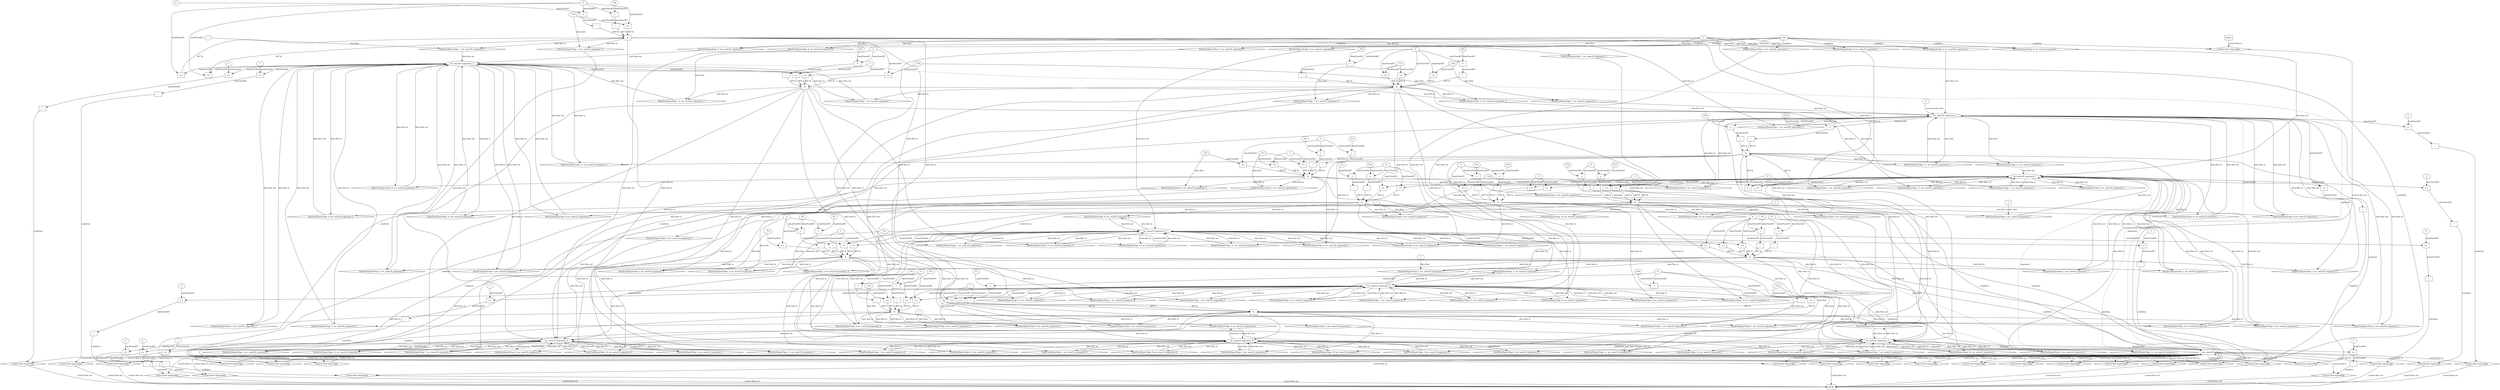 digraph dag {
"inv_main18" [label="inv_main18" nodeName="inv_main18" class=cfn  shape="rect"];
FALSE [label="FALSE" nodeName=FALSE class=cfn  shape="rect"];
Initial [label="Initial" nodeName=Initial class=cfn  shape="rect"];
ControlFowHyperEdge_0 [label="Control flow hyperedge" nodeName=ControlFowHyperEdge_0 class=controlFlowHyperEdge shape="diamond"];
"Initial" -> ControlFowHyperEdge_0 [label="control flow in"]
ControlFowHyperEdge_0 -> "inv_main18" [label="control flow out"]
ControlFowHyperEdge_1 [label="Control flow hyperedge" nodeName=ControlFowHyperEdge_1 class=controlFlowHyperEdge shape="diamond"];
"inv_main18" -> ControlFowHyperEdge_1 [label="control flow in"]
ControlFowHyperEdge_1 -> "inv_main18" [label="control flow out"]
ControlFowHyperEdge_2 [label="Control flow hyperedge" nodeName=ControlFowHyperEdge_2 class=controlFlowHyperEdge shape="diamond"];
"inv_main18" -> ControlFowHyperEdge_2 [label="control flow in"]
ControlFowHyperEdge_2 -> "inv_main18" [label="control flow out"]
ControlFowHyperEdge_3 [label="Control flow hyperedge" nodeName=ControlFowHyperEdge_3 class=controlFlowHyperEdge shape="diamond"];
"inv_main18" -> ControlFowHyperEdge_3 [label="control flow in"]
ControlFowHyperEdge_3 -> "inv_main18" [label="control flow out"]
ControlFowHyperEdge_4 [label="Control flow hyperedge" nodeName=ControlFowHyperEdge_4 class=controlFlowHyperEdge shape="diamond"];
"inv_main18" -> ControlFowHyperEdge_4 [label="control flow in"]
ControlFowHyperEdge_4 -> "inv_main18" [label="control flow out"]
ControlFowHyperEdge_5 [label="Control flow hyperedge" nodeName=ControlFowHyperEdge_5 class=controlFlowHyperEdge shape="diamond"];
"inv_main18" -> ControlFowHyperEdge_5 [label="control flow in"]
ControlFowHyperEdge_5 -> "inv_main18" [label="control flow out"]
ControlFowHyperEdge_6 [label="Control flow hyperedge" nodeName=ControlFowHyperEdge_6 class=controlFlowHyperEdge shape="diamond"];
"inv_main18" -> ControlFowHyperEdge_6 [label="control flow in"]
ControlFowHyperEdge_6 -> "inv_main18" [label="control flow out"]
ControlFowHyperEdge_7 [label="Control flow hyperedge" nodeName=ControlFowHyperEdge_7 class=controlFlowHyperEdge shape="diamond"];
"inv_main18" -> ControlFowHyperEdge_7 [label="control flow in"]
ControlFowHyperEdge_7 -> "inv_main18" [label="control flow out"]
ControlFowHyperEdge_8 [label="Control flow hyperedge" nodeName=ControlFowHyperEdge_8 class=controlFlowHyperEdge shape="diamond"];
"inv_main18" -> ControlFowHyperEdge_8 [label="control flow in"]
ControlFowHyperEdge_8 -> "inv_main18" [label="control flow out"]
ControlFowHyperEdge_9 [label="Control flow hyperedge" nodeName=ControlFowHyperEdge_9 class=controlFlowHyperEdge shape="diamond"];
"inv_main18" -> ControlFowHyperEdge_9 [label="control flow in"]
ControlFowHyperEdge_9 -> "inv_main18" [label="control flow out"]
ControlFowHyperEdge_10 [label="Control flow hyperedge" nodeName=ControlFowHyperEdge_10 class=controlFlowHyperEdge shape="diamond"];
"inv_main18" -> ControlFowHyperEdge_10 [label="control flow in"]
ControlFowHyperEdge_10 -> "inv_main18" [label="control flow out"]
ControlFowHyperEdge_11 [label="Control flow hyperedge" nodeName=ControlFowHyperEdge_11 class=controlFlowHyperEdge shape="diamond"];
"inv_main18" -> ControlFowHyperEdge_11 [label="control flow in"]
ControlFowHyperEdge_11 -> "inv_main18" [label="control flow out"]
ControlFowHyperEdge_12 [label="Control flow hyperedge" nodeName=ControlFowHyperEdge_12 class=controlFlowHyperEdge shape="diamond"];
"inv_main18" -> ControlFowHyperEdge_12 [label="control flow in"]
ControlFowHyperEdge_12 -> "inv_main18" [label="control flow out"]
ControlFowHyperEdge_13 [label="Control flow hyperedge" nodeName=ControlFowHyperEdge_13 class=controlFlowHyperEdge shape="diamond"];
"inv_main18" -> ControlFowHyperEdge_13 [label="control flow in"]
ControlFowHyperEdge_13 -> "FALSE" [label="control flow out"]
ControlFowHyperEdge_14 [label="Control flow hyperedge" nodeName=ControlFowHyperEdge_14 class=controlFlowHyperEdge shape="diamond"];
"inv_main18" -> ControlFowHyperEdge_14 [label="control flow in"]
ControlFowHyperEdge_14 -> "FALSE" [label="control flow out"]
ControlFowHyperEdge_15 [label="Control flow hyperedge" nodeName=ControlFowHyperEdge_15 class=controlFlowHyperEdge shape="diamond"];
"inv_main18" -> ControlFowHyperEdge_15 [label="control flow in"]
ControlFowHyperEdge_15 -> "FALSE" [label="control flow out"]
ControlFowHyperEdge_16 [label="Control flow hyperedge" nodeName=ControlFowHyperEdge_16 class=controlFlowHyperEdge shape="diamond"];
"inv_main18" -> ControlFowHyperEdge_16 [label="control flow in"]
ControlFowHyperEdge_16 -> "FALSE" [label="control flow out"]
ControlFowHyperEdge_17 [label="Control flow hyperedge" nodeName=ControlFowHyperEdge_17 class=controlFlowHyperEdge shape="diamond"];
"inv_main18" -> ControlFowHyperEdge_17 [label="control flow in"]
ControlFowHyperEdge_17 -> "FALSE" [label="control flow out"]
ControlFowHyperEdge_18 [label="Control flow hyperedge" nodeName=ControlFowHyperEdge_18 class=controlFlowHyperEdge shape="diamond"];
"inv_main18" -> ControlFowHyperEdge_18 [label="control flow in"]
ControlFowHyperEdge_18 -> "FALSE" [label="control flow out"]
ControlFowHyperEdge_19 [label="Control flow hyperedge" nodeName=ControlFowHyperEdge_19 class=controlFlowHyperEdge shape="diamond"];
"inv_main18" -> ControlFowHyperEdge_19 [label="control flow in"]
ControlFowHyperEdge_19 -> "FALSE" [label="control flow out"]
ControlFowHyperEdge_20 [label="Control flow hyperedge" nodeName=ControlFowHyperEdge_20 class=controlFlowHyperEdge shape="diamond"];
"inv_main18" -> ControlFowHyperEdge_20 [label="control flow in"]
ControlFowHyperEdge_20 -> "FALSE" [label="control flow out"]
ControlFowHyperEdge_21 [label="Control flow hyperedge" nodeName=ControlFowHyperEdge_21 class=controlFlowHyperEdge shape="diamond"];
"inv_main18" -> ControlFowHyperEdge_21 [label="control flow in"]
ControlFowHyperEdge_21 -> "FALSE" [label="control flow out"]
ControlFowHyperEdge_22 [label="Control flow hyperedge" nodeName=ControlFowHyperEdge_22 class=controlFlowHyperEdge shape="diamond"];
"inv_main18" -> ControlFowHyperEdge_22 [label="control flow in"]
ControlFowHyperEdge_22 -> "FALSE" [label="control flow out"]
ControlFowHyperEdge_23 [label="Control flow hyperedge" nodeName=ControlFowHyperEdge_23 class=controlFlowHyperEdge shape="diamond"];
"inv_main18" -> ControlFowHyperEdge_23 [label="control flow in"]
ControlFowHyperEdge_23 -> "FALSE" [label="control flow out"]
ControlFowHyperEdge_24 [label="Control flow hyperedge" nodeName=ControlFowHyperEdge_24 class=controlFlowHyperEdge shape="diamond"];
"inv_main18" -> ControlFowHyperEdge_24 [label="control flow in"]
ControlFowHyperEdge_24 -> "FALSE" [label="control flow out"]
ControlFowHyperEdge_25 [label="Control flow hyperedge" nodeName=ControlFowHyperEdge_25 class=controlFlowHyperEdge shape="diamond"];
"inv_main18" -> ControlFowHyperEdge_25 [label="control flow in"]
ControlFowHyperEdge_25 -> "FALSE" [label="control flow out"]
"inv_main18_argument_0" [label="inv_main18_argument_0" nodeName=argument0 class=argument  head="inv_main18" shape="oval"];
"inv_main18_argument_0" -> "inv_main18"[label="argument" style="dashed"]
"inv_main18_argument_1" [label="inv_main18_argument_1" nodeName=argument1 class=argument  head="inv_main18" shape="oval"];
"inv_main18_argument_1" -> "inv_main18"[label="argument" style="dashed"]
"inv_main18_argument_2" [label="inv_main18_argument_2" nodeName=argument2 class=argument  head="inv_main18" shape="oval"];
"inv_main18_argument_2" -> "inv_main18"[label="argument" style="dashed"]
"inv_main18_argument_3" [label="inv_main18_argument_3" nodeName=argument3 class=argument  head="inv_main18" shape="oval"];
"inv_main18_argument_3" -> "inv_main18"[label="argument" style="dashed"]
"inv_main18_argument_4" [label="inv_main18_argument_4" nodeName=argument4 class=argument  head="inv_main18" shape="oval"];
"inv_main18_argument_4" -> "inv_main18"[label="argument" style="dashed"]
"inv_main18_argument_5" [label="inv_main18_argument_5" nodeName=argument5 class=argument  head="inv_main18" shape="oval"];
"inv_main18_argument_5" -> "inv_main18"[label="argument" style="dashed"]
"inv_main18_argument_6" [label="inv_main18_argument_6" nodeName=argument6 class=argument  head="inv_main18" shape="oval"];
"inv_main18_argument_6" -> "inv_main18"[label="argument" style="dashed"]
"inv_main18_argument_7" [label="inv_main18_argument_7" nodeName=argument7 class=argument  head="inv_main18" shape="oval"];
"inv_main18_argument_7" -> "inv_main18"[label="argument" style="dashed"]

"true_0" [label="true" nodeName="true_0" class=true shape="rect"];
"true_0" -> "ControlFowHyperEdge_0" [label="condition"];
"xxxinv_main18___Initial_0xxxdataFlow_0_node_0" [label="0" nodeName="xxxinv_main18___Initial_0xxxdataFlow_0_node_0" class=Literal ];

"xxxinv_main18___Initial_0xxxdataFlow_0_node_0" -> "DataFowHyperEdge_0_inv_main18_argument_5" [label="data flow"];

"xxxinv_main18___Initial_0xxxdataFlow_0_node_0" -> "DataFowHyperEdge_0_inv_main18_argument_3" [label="data flow"];

"xxxinv_main18___Initial_0xxxdataFlow_0_node_0" -> "DataFowHyperEdge_0_inv_main18_argument_0" [label="data flow"];

"xxxinv_main18___Initial_0xxxdataFlow_0_node_0" -> "DataFowHyperEdge_0_inv_main18_argument_7" [label="data flow"];

"xxxinv_main18___Initial_0xxxdataFlow_0_node_0" -> "DataFowHyperEdge_0_inv_main18_argument_2" [label="data flow"];

"xxxinv_main18___Initial_0xxxdataFlow_0_node_0" -> "DataFowHyperEdge_0_inv_main18_argument_1" [label="data flow"];

"xxxinv_main18___Initial_0xxxdataFlow_0_node_0" -> "DataFowHyperEdge_0_inv_main18_argument_4" [label="data flow"];

"xxxinv_main18___Initial_0xxxdataFlow_0_node_0" -> "DataFowHyperEdge_0_inv_main18_argument_6" [label="data flow"];
"xxxinv_main18___inv_main18_1xxx_and" [label="&" nodeName="xxxinv_main18___inv_main18_1xxx_and" class=Operator shape="rect"];
"xxxinv_main18___inv_main18_1xxxguard_0_node_0" [label=">=" nodeName="xxxinv_main18___inv_main18_1xxxguard_0_node_0" class=Operator  shape="rect"];
"xxxinv_main18___inv_main18_1xxxguard_0_node_2" [label="0" nodeName="xxxinv_main18___inv_main18_1xxxguard_0_node_2" class=Literal ];
"xxxinv_main18___inv_main18_1xxxdataFlow_0_node_0" -> "xxxinv_main18___inv_main18_1xxxguard_0_node_0"[label="dataFlowAST"]
"xxxinv_main18___inv_main18_1xxxguard_0_node_2" -> "xxxinv_main18___inv_main18_1xxxguard_0_node_0"[label="dataFlowAST"]

"xxxinv_main18___inv_main18_1xxxguard_0_node_0" -> "xxxinv_main18___inv_main18_1xxx_and" [label="AST &"];
"xxxinv_main18___inv_main18_1xxxguard3_node_0" [label="!" nodeName="xxxinv_main18___inv_main18_1xxxguard3_node_0" class=Operator shape="rect"];
"xxxinv_main18___inv_main18_1xxxguard3_node_1" [label="=" nodeName="xxxinv_main18___inv_main18_1xxxguard3_node_1" class=Operator  shape="rect"];
"xxxinv_main18___inv_main18_1xxxguard3_node_2" [label="P8" nodeName="xxxinv_main18___inv_main18_1xxxguard3_node_2" class=Constant ];
"xxxinv_main18___inv_main18_1xxxguard3_node_1" -> "xxxinv_main18___inv_main18_1xxxguard3_node_0"[label="dataFlowAST"]
"xxxinv_main18___inv_main18_1xxxguard3_node_2" -> "xxxinv_main18___inv_main18_1xxxguard3_node_1"[label="dataFlowAST"]
"xxxinv_main18___inv_main18_1xxxguard_0_node_2" -> "xxxinv_main18___inv_main18_1xxxguard3_node_1"[label="dataFlowAST"]

"xxxinv_main18___inv_main18_1xxxguard3_node_0" -> "xxxinv_main18___inv_main18_1xxx_and" [label="AST &"];
"xxxinv_main18___inv_main18_1xxxguard1_node_0" [label=">=" nodeName="xxxinv_main18___inv_main18_1xxxguard1_node_0" class=Operator  shape="rect"];
"xxxinv_main18___inv_main18_1xxxguard_0_node_2" -> "xxxinv_main18___inv_main18_1xxxguard1_node_0"[label="dataFlowAST"]
"inv_main18_argument_3" -> "xxxinv_main18___inv_main18_1xxxguard1_node_0"[label="dataFlowAST"]

"xxxinv_main18___inv_main18_1xxxguard1_node_0" -> "xxxinv_main18___inv_main18_1xxx_and" [label="AST &"];
"xxxinv_main18___inv_main18_1xxxguard4_node_0" [label=">=" nodeName="xxxinv_main18___inv_main18_1xxxguard4_node_0" class=Operator  shape="rect"];
"inv_main18_argument_3" -> "xxxinv_main18___inv_main18_1xxxguard4_node_0"[label="dataFlowAST"]
"xxxinv_main18___inv_main18_1xxxguard_0_node_2" -> "xxxinv_main18___inv_main18_1xxxguard4_node_0"[label="dataFlowAST"]

"xxxinv_main18___inv_main18_1xxxguard4_node_0" -> "xxxinv_main18___inv_main18_1xxx_and" [label="AST &"];
"xxxinv_main18___inv_main18_1xxxguard2_node_0" [label="!" nodeName="xxxinv_main18___inv_main18_1xxxguard2_node_0" class=Operator shape="rect"];
"xxxinv_main18___inv_main18_1xxxguard2_node_1" [label="=" nodeName="xxxinv_main18___inv_main18_1xxxguard2_node_1" class=Operator  shape="rect"];
"xxxinv_main18___inv_main18_1xxxguard2_node_2" [label="P3" nodeName="xxxinv_main18___inv_main18_1xxxguard2_node_2" class=Constant ];
"xxxinv_main18___inv_main18_1xxxguard2_node_1" -> "xxxinv_main18___inv_main18_1xxxguard2_node_0"[label="dataFlowAST"]
"xxxinv_main18___inv_main18_1xxxguard2_node_2" -> "xxxinv_main18___inv_main18_1xxxguard2_node_1"[label="dataFlowAST"]
"xxxinv_main18___inv_main18_1xxxguard_0_node_2" -> "xxxinv_main18___inv_main18_1xxxguard2_node_1"[label="dataFlowAST"]

"xxxinv_main18___inv_main18_1xxxguard2_node_0" -> "xxxinv_main18___inv_main18_1xxx_and" [label="AST &"];
"xxxinv_main18___inv_main18_1xxx_and" -> "ControlFowHyperEdge_1" [label="condition"];
"xxxinv_main18___inv_main18_1xxxdataFlow_0_node_0" [label="_T10" nodeName="xxxinv_main18___inv_main18_1xxxdataFlow_0_node_0" class=Constant ];

"xxxinv_main18___inv_main18_1xxxdataFlow_0_node_0" -> "DataFowHyperEdge_1_inv_main18_argument_0" [label="data flow"];
"xxxinv_main18___inv_main18_1xxxdataFlow1_node_0" [label="1" nodeName="xxxinv_main18___inv_main18_1xxxdataFlow1_node_0" class=Literal ];

"xxxinv_main18___inv_main18_1xxxdataFlow1_node_0" -> "DataFowHyperEdge_1_inv_main18_argument_3" [label="data flow"];
"xxxinv_main18___inv_main18_2xxx_and" [label="&" nodeName="xxxinv_main18___inv_main18_2xxx_and" class=Operator shape="rect"];
"xxxinv_main18___inv_main18_2xxxguard2_node_0" [label="!" nodeName="xxxinv_main18___inv_main18_2xxxguard2_node_0" class=Operator shape="rect"];
"xxxinv_main18___inv_main18_2xxxguard2_node_1" [label="=" nodeName="xxxinv_main18___inv_main18_2xxxguard2_node_1" class=Operator  shape="rect"];
"xxxinv_main18___inv_main18_2xxxguard2_node_2" [label="P3" nodeName="xxxinv_main18___inv_main18_2xxxguard2_node_2" class=Constant ];
"xxxinv_main18___inv_main18_2xxxguard2_node_1" -> "xxxinv_main18___inv_main18_2xxxguard2_node_0"[label="dataFlowAST"]
"xxxinv_main18___inv_main18_2xxxguard2_node_2" -> "xxxinv_main18___inv_main18_2xxxguard2_node_1"[label="dataFlowAST"]
"xxxinv_main18___inv_main18_2xxxguard_0_node_2" -> "xxxinv_main18___inv_main18_2xxxguard2_node_1"[label="dataFlowAST"]

"xxxinv_main18___inv_main18_2xxxguard2_node_0" -> "xxxinv_main18___inv_main18_2xxx_and" [label="AST &"];
"xxxinv_main18___inv_main18_2xxxguard1_node_0" [label=">=" nodeName="xxxinv_main18___inv_main18_2xxxguard1_node_0" class=Operator  shape="rect"];
"xxxinv_main18___inv_main18_2xxxguard_0_node_2" -> "xxxinv_main18___inv_main18_2xxxguard1_node_0"[label="dataFlowAST"]
"inv_main18_argument_4" -> "xxxinv_main18___inv_main18_2xxxguard1_node_0"[label="dataFlowAST"]

"xxxinv_main18___inv_main18_2xxxguard1_node_0" -> "xxxinv_main18___inv_main18_2xxx_and" [label="AST &"];
"xxxinv_main18___inv_main18_2xxxguard_0_node_0" [label=">=" nodeName="xxxinv_main18___inv_main18_2xxxguard_0_node_0" class=Operator  shape="rect"];
"xxxinv_main18___inv_main18_2xxxguard_0_node_2" [label="0" nodeName="xxxinv_main18___inv_main18_2xxxguard_0_node_2" class=Literal ];
"xxxinv_main18___inv_main18_2xxxdataFlow_0_node_0" -> "xxxinv_main18___inv_main18_2xxxguard_0_node_0"[label="dataFlowAST"]
"xxxinv_main18___inv_main18_2xxxguard_0_node_2" -> "xxxinv_main18___inv_main18_2xxxguard_0_node_0"[label="dataFlowAST"]

"xxxinv_main18___inv_main18_2xxxguard_0_node_0" -> "xxxinv_main18___inv_main18_2xxx_and" [label="AST &"];
"xxxinv_main18___inv_main18_2xxxguard4_node_0" [label=">=" nodeName="xxxinv_main18___inv_main18_2xxxguard4_node_0" class=Operator  shape="rect"];
"inv_main18_argument_4" -> "xxxinv_main18___inv_main18_2xxxguard4_node_0"[label="dataFlowAST"]
"xxxinv_main18___inv_main18_2xxxguard_0_node_2" -> "xxxinv_main18___inv_main18_2xxxguard4_node_0"[label="dataFlowAST"]

"xxxinv_main18___inv_main18_2xxxguard4_node_0" -> "xxxinv_main18___inv_main18_2xxx_and" [label="AST &"];
"xxxinv_main18___inv_main18_2xxxguard3_node_0" [label="!" nodeName="xxxinv_main18___inv_main18_2xxxguard3_node_0" class=Operator shape="rect"];
"xxxinv_main18___inv_main18_2xxxguard3_node_1" [label="=" nodeName="xxxinv_main18___inv_main18_2xxxguard3_node_1" class=Operator  shape="rect"];
"xxxinv_main18___inv_main18_2xxxguard3_node_2" [label="P7" nodeName="xxxinv_main18___inv_main18_2xxxguard3_node_2" class=Constant ];
"xxxinv_main18___inv_main18_2xxxguard3_node_1" -> "xxxinv_main18___inv_main18_2xxxguard3_node_0"[label="dataFlowAST"]
"xxxinv_main18___inv_main18_2xxxguard3_node_2" -> "xxxinv_main18___inv_main18_2xxxguard3_node_1"[label="dataFlowAST"]
"xxxinv_main18___inv_main18_2xxxguard_0_node_2" -> "xxxinv_main18___inv_main18_2xxxguard3_node_1"[label="dataFlowAST"]

"xxxinv_main18___inv_main18_2xxxguard3_node_0" -> "xxxinv_main18___inv_main18_2xxx_and" [label="AST &"];
"xxxinv_main18___inv_main18_2xxx_and" -> "ControlFowHyperEdge_2" [label="condition"];
"xxxinv_main18___inv_main18_2xxxdataFlow_0_node_0" [label="_T11" nodeName="xxxinv_main18___inv_main18_2xxxdataFlow_0_node_0" class=Constant ];

"xxxinv_main18___inv_main18_2xxxdataFlow_0_node_0" -> "DataFowHyperEdge_2_inv_main18_argument_0" [label="data flow"];
"xxxinv_main18___inv_main18_2xxxdataFlow1_node_0" [label="1" nodeName="xxxinv_main18___inv_main18_2xxxdataFlow1_node_0" class=Literal ];

"xxxinv_main18___inv_main18_2xxxdataFlow1_node_0" -> "DataFowHyperEdge_2_inv_main18_argument_4" [label="data flow"];
"xxxinv_main18___inv_main18_3xxx_and" [label="&" nodeName="xxxinv_main18___inv_main18_3xxx_and" class=Operator shape="rect"];
"xxxinv_main18___inv_main18_3xxxguard1_node_0" [label=">=" nodeName="xxxinv_main18___inv_main18_3xxxguard1_node_0" class=Operator  shape="rect"];
"xxxinv_main18___inv_main18_3xxxguard1_node_1" [label="1" nodeName="xxxinv_main18___inv_main18_3xxxguard1_node_1" class=Literal ];
"xxxinv_main18___inv_main18_3xxxguard1_node_1" -> "xxxinv_main18___inv_main18_3xxxguard1_node_0"[label="dataFlowAST"]
"inv_main18_argument_4" -> "xxxinv_main18___inv_main18_3xxxguard1_node_0"[label="dataFlowAST"]

"xxxinv_main18___inv_main18_3xxxguard1_node_0" -> "xxxinv_main18___inv_main18_3xxx_and" [label="AST &"];
"xxxinv_main18___inv_main18_3xxxguard4_node_0" [label=">=" nodeName="xxxinv_main18___inv_main18_3xxxguard4_node_0" class=Operator  shape="rect"];
"inv_main18_argument_4" -> "xxxinv_main18___inv_main18_3xxxguard4_node_0"[label="dataFlowAST"]
"xxxinv_main18___inv_main18_3xxxguard1_node_1" -> "xxxinv_main18___inv_main18_3xxxguard4_node_0"[label="dataFlowAST"]

"xxxinv_main18___inv_main18_3xxxguard4_node_0" -> "xxxinv_main18___inv_main18_3xxx_and" [label="AST &"];
"xxxinv_main18___inv_main18_3xxxguard3_node_0" [label="!" nodeName="xxxinv_main18___inv_main18_3xxxguard3_node_0" class=Operator shape="rect"];
"xxxinv_main18___inv_main18_3xxxguard3_node_1" [label="=" nodeName="xxxinv_main18___inv_main18_3xxxguard3_node_1" class=Operator  shape="rect"];
"xxxinv_main18___inv_main18_3xxxguard3_node_2" [label="P2" nodeName="xxxinv_main18___inv_main18_3xxxguard3_node_2" class=Constant ];
"xxxinv_main18___inv_main18_3xxxguard3_node_1" -> "xxxinv_main18___inv_main18_3xxxguard3_node_0"[label="dataFlowAST"]
"xxxinv_main18___inv_main18_3xxxguard3_node_2" -> "xxxinv_main18___inv_main18_3xxxguard3_node_1"[label="dataFlowAST"]
"xxxinv_main18___inv_main18_3xxxdataFlow1_node_0" -> "xxxinv_main18___inv_main18_3xxxguard3_node_1"[label="dataFlowAST"]

"xxxinv_main18___inv_main18_3xxxguard3_node_0" -> "xxxinv_main18___inv_main18_3xxx_and" [label="AST &"];
"xxxinv_main18___inv_main18_3xxxguard_0_node_0" [label=">=" nodeName="xxxinv_main18___inv_main18_3xxxguard_0_node_0" class=Operator  shape="rect"];
"xxxinv_main18___inv_main18_3xxxdataFlow_0_node_0" -> "xxxinv_main18___inv_main18_3xxxguard_0_node_0"[label="dataFlowAST"]
"xxxinv_main18___inv_main18_3xxxdataFlow1_node_0" -> "xxxinv_main18___inv_main18_3xxxguard_0_node_0"[label="dataFlowAST"]

"xxxinv_main18___inv_main18_3xxxguard_0_node_0" -> "xxxinv_main18___inv_main18_3xxx_and" [label="AST &"];
"xxxinv_main18___inv_main18_3xxxguard2_node_0" [label="!" nodeName="xxxinv_main18___inv_main18_3xxxguard2_node_0" class=Operator shape="rect"];
"xxxinv_main18___inv_main18_3xxxguard2_node_1" [label="=" nodeName="xxxinv_main18___inv_main18_3xxxguard2_node_1" class=Operator  shape="rect"];
"xxxinv_main18___inv_main18_3xxxguard2_node_2" [label="P4" nodeName="xxxinv_main18___inv_main18_3xxxguard2_node_2" class=Constant ];
"xxxinv_main18___inv_main18_3xxxguard2_node_1" -> "xxxinv_main18___inv_main18_3xxxguard2_node_0"[label="dataFlowAST"]
"xxxinv_main18___inv_main18_3xxxguard2_node_2" -> "xxxinv_main18___inv_main18_3xxxguard2_node_1"[label="dataFlowAST"]
"xxxinv_main18___inv_main18_3xxxdataFlow1_node_0" -> "xxxinv_main18___inv_main18_3xxxguard2_node_1"[label="dataFlowAST"]

"xxxinv_main18___inv_main18_3xxxguard2_node_0" -> "xxxinv_main18___inv_main18_3xxx_and" [label="AST &"];
"xxxinv_main18___inv_main18_3xxx_and" -> "ControlFowHyperEdge_3" [label="condition"];
"xxxinv_main18___inv_main18_3xxxdataFlow_0_node_0" [label="_T12" nodeName="xxxinv_main18___inv_main18_3xxxdataFlow_0_node_0" class=Constant ];

"xxxinv_main18___inv_main18_3xxxdataFlow_0_node_0" -> "DataFowHyperEdge_3_inv_main18_argument_2" [label="data flow"];
"xxxinv_main18___inv_main18_3xxxdataFlow1_node_0" [label="0" nodeName="xxxinv_main18___inv_main18_3xxxdataFlow1_node_0" class=Literal ];

"xxxinv_main18___inv_main18_3xxxdataFlow1_node_0" -> "DataFowHyperEdge_3_inv_main18_argument_4" [label="data flow"];
"xxxinv_main18___inv_main18_4xxx_and" [label="&" nodeName="xxxinv_main18___inv_main18_4xxx_and" class=Operator shape="rect"];
"xxxinv_main18___inv_main18_4xxxguard4_node_0" [label=">=" nodeName="xxxinv_main18___inv_main18_4xxxguard4_node_0" class=Operator  shape="rect"];
"inv_main18_argument_5" -> "xxxinv_main18___inv_main18_4xxxguard4_node_0"[label="dataFlowAST"]
"xxxinv_main18___inv_main18_4xxxguard_0_node_2" -> "xxxinv_main18___inv_main18_4xxxguard4_node_0"[label="dataFlowAST"]

"xxxinv_main18___inv_main18_4xxxguard4_node_0" -> "xxxinv_main18___inv_main18_4xxx_and" [label="AST &"];
"xxxinv_main18___inv_main18_4xxxguard1_node_0" [label=">=" nodeName="xxxinv_main18___inv_main18_4xxxguard1_node_0" class=Operator  shape="rect"];
"xxxinv_main18___inv_main18_4xxxguard_0_node_2" -> "xxxinv_main18___inv_main18_4xxxguard1_node_0"[label="dataFlowAST"]
"inv_main18_argument_5" -> "xxxinv_main18___inv_main18_4xxxguard1_node_0"[label="dataFlowAST"]

"xxxinv_main18___inv_main18_4xxxguard1_node_0" -> "xxxinv_main18___inv_main18_4xxx_and" [label="AST &"];
"xxxinv_main18___inv_main18_4xxxguard2_node_0" [label="!" nodeName="xxxinv_main18___inv_main18_4xxxguard2_node_0" class=Operator shape="rect"];
"xxxinv_main18___inv_main18_4xxxguard2_node_1" [label="=" nodeName="xxxinv_main18___inv_main18_4xxxguard2_node_1" class=Operator  shape="rect"];
"xxxinv_main18___inv_main18_4xxxguard2_node_2" [label="P3" nodeName="xxxinv_main18___inv_main18_4xxxguard2_node_2" class=Constant ];
"xxxinv_main18___inv_main18_4xxxguard2_node_1" -> "xxxinv_main18___inv_main18_4xxxguard2_node_0"[label="dataFlowAST"]
"xxxinv_main18___inv_main18_4xxxguard2_node_2" -> "xxxinv_main18___inv_main18_4xxxguard2_node_1"[label="dataFlowAST"]
"xxxinv_main18___inv_main18_4xxxguard_0_node_2" -> "xxxinv_main18___inv_main18_4xxxguard2_node_1"[label="dataFlowAST"]

"xxxinv_main18___inv_main18_4xxxguard2_node_0" -> "xxxinv_main18___inv_main18_4xxx_and" [label="AST &"];
"xxxinv_main18___inv_main18_4xxxguard3_node_0" [label="!" nodeName="xxxinv_main18___inv_main18_4xxxguard3_node_0" class=Operator shape="rect"];
"xxxinv_main18___inv_main18_4xxxguard3_node_1" [label="=" nodeName="xxxinv_main18___inv_main18_4xxxguard3_node_1" class=Operator  shape="rect"];
"xxxinv_main18___inv_main18_4xxxguard3_node_2" [label="P11" nodeName="xxxinv_main18___inv_main18_4xxxguard3_node_2" class=Constant ];
"xxxinv_main18___inv_main18_4xxxguard3_node_1" -> "xxxinv_main18___inv_main18_4xxxguard3_node_0"[label="dataFlowAST"]
"xxxinv_main18___inv_main18_4xxxguard3_node_2" -> "xxxinv_main18___inv_main18_4xxxguard3_node_1"[label="dataFlowAST"]
"xxxinv_main18___inv_main18_4xxxguard_0_node_2" -> "xxxinv_main18___inv_main18_4xxxguard3_node_1"[label="dataFlowAST"]

"xxxinv_main18___inv_main18_4xxxguard3_node_0" -> "xxxinv_main18___inv_main18_4xxx_and" [label="AST &"];
"xxxinv_main18___inv_main18_4xxxguard_0_node_0" [label=">=" nodeName="xxxinv_main18___inv_main18_4xxxguard_0_node_0" class=Operator  shape="rect"];
"xxxinv_main18___inv_main18_4xxxguard_0_node_2" [label="0" nodeName="xxxinv_main18___inv_main18_4xxxguard_0_node_2" class=Literal ];
"xxxinv_main18___inv_main18_4xxxdataFlow_0_node_0" -> "xxxinv_main18___inv_main18_4xxxguard_0_node_0"[label="dataFlowAST"]
"xxxinv_main18___inv_main18_4xxxguard_0_node_2" -> "xxxinv_main18___inv_main18_4xxxguard_0_node_0"[label="dataFlowAST"]

"xxxinv_main18___inv_main18_4xxxguard_0_node_0" -> "xxxinv_main18___inv_main18_4xxx_and" [label="AST &"];
"xxxinv_main18___inv_main18_4xxx_and" -> "ControlFowHyperEdge_4" [label="condition"];
"xxxinv_main18___inv_main18_4xxxdataFlow_0_node_0" [label="_T13" nodeName="xxxinv_main18___inv_main18_4xxxdataFlow_0_node_0" class=Constant ];

"xxxinv_main18___inv_main18_4xxxdataFlow_0_node_0" -> "DataFowHyperEdge_4_inv_main18_argument_0" [label="data flow"];
"xxxinv_main18___inv_main18_4xxxdataFlow1_node_0" [label="1" nodeName="xxxinv_main18___inv_main18_4xxxdataFlow1_node_0" class=Literal ];

"xxxinv_main18___inv_main18_4xxxdataFlow1_node_0" -> "DataFowHyperEdge_4_inv_main18_argument_5" [label="data flow"];
"xxxinv_main18___inv_main18_5xxx_and" [label="&" nodeName="xxxinv_main18___inv_main18_5xxx_and" class=Operator shape="rect"];
"xxxinv_main18___inv_main18_5xxxguard1_node_0" [label=">=" nodeName="xxxinv_main18___inv_main18_5xxxguard1_node_0" class=Operator  shape="rect"];
"xxxinv_main18___inv_main18_5xxxguard1_node_1" [label="1" nodeName="xxxinv_main18___inv_main18_5xxxguard1_node_1" class=Literal ];
"xxxinv_main18___inv_main18_5xxxguard1_node_1" -> "xxxinv_main18___inv_main18_5xxxguard1_node_0"[label="dataFlowAST"]
"inv_main18_argument_5" -> "xxxinv_main18___inv_main18_5xxxguard1_node_0"[label="dataFlowAST"]

"xxxinv_main18___inv_main18_5xxxguard1_node_0" -> "xxxinv_main18___inv_main18_5xxx_and" [label="AST &"];
"xxxinv_main18___inv_main18_5xxxguard4_node_0" [label=">=" nodeName="xxxinv_main18___inv_main18_5xxxguard4_node_0" class=Operator  shape="rect"];
"inv_main18_argument_5" -> "xxxinv_main18___inv_main18_5xxxguard4_node_0"[label="dataFlowAST"]
"xxxinv_main18___inv_main18_5xxxguard1_node_1" -> "xxxinv_main18___inv_main18_5xxxguard4_node_0"[label="dataFlowAST"]

"xxxinv_main18___inv_main18_5xxxguard4_node_0" -> "xxxinv_main18___inv_main18_5xxx_and" [label="AST &"];
"xxxinv_main18___inv_main18_5xxxguard2_node_0" [label="!" nodeName="xxxinv_main18___inv_main18_5xxxguard2_node_0" class=Operator shape="rect"];
"xxxinv_main18___inv_main18_5xxxguard2_node_1" [label="=" nodeName="xxxinv_main18___inv_main18_5xxxguard2_node_1" class=Operator  shape="rect"];
"xxxinv_main18___inv_main18_5xxxguard2_node_2" [label="P10" nodeName="xxxinv_main18___inv_main18_5xxxguard2_node_2" class=Constant ];
"xxxinv_main18___inv_main18_5xxxguard2_node_1" -> "xxxinv_main18___inv_main18_5xxxguard2_node_0"[label="dataFlowAST"]
"xxxinv_main18___inv_main18_5xxxguard2_node_2" -> "xxxinv_main18___inv_main18_5xxxguard2_node_1"[label="dataFlowAST"]
"xxxinv_main18___inv_main18_5xxxdataFlow1_node_0" -> "xxxinv_main18___inv_main18_5xxxguard2_node_1"[label="dataFlowAST"]

"xxxinv_main18___inv_main18_5xxxguard2_node_0" -> "xxxinv_main18___inv_main18_5xxx_and" [label="AST &"];
"xxxinv_main18___inv_main18_5xxxguard_0_node_0" [label=">=" nodeName="xxxinv_main18___inv_main18_5xxxguard_0_node_0" class=Operator  shape="rect"];
"xxxinv_main18___inv_main18_5xxxdataFlow_0_node_0" -> "xxxinv_main18___inv_main18_5xxxguard_0_node_0"[label="dataFlowAST"]
"xxxinv_main18___inv_main18_5xxxdataFlow1_node_0" -> "xxxinv_main18___inv_main18_5xxxguard_0_node_0"[label="dataFlowAST"]

"xxxinv_main18___inv_main18_5xxxguard_0_node_0" -> "xxxinv_main18___inv_main18_5xxx_and" [label="AST &"];
"xxxinv_main18___inv_main18_5xxxguard3_node_0" [label="!" nodeName="xxxinv_main18___inv_main18_5xxxguard3_node_0" class=Operator shape="rect"];
"xxxinv_main18___inv_main18_5xxxguard3_node_1" [label="=" nodeName="xxxinv_main18___inv_main18_5xxxguard3_node_1" class=Operator  shape="rect"];
"xxxinv_main18___inv_main18_5xxxguard3_node_2" [label="P1" nodeName="xxxinv_main18___inv_main18_5xxxguard3_node_2" class=Constant ];
"xxxinv_main18___inv_main18_5xxxguard3_node_1" -> "xxxinv_main18___inv_main18_5xxxguard3_node_0"[label="dataFlowAST"]
"xxxinv_main18___inv_main18_5xxxguard3_node_2" -> "xxxinv_main18___inv_main18_5xxxguard3_node_1"[label="dataFlowAST"]
"xxxinv_main18___inv_main18_5xxxdataFlow1_node_0" -> "xxxinv_main18___inv_main18_5xxxguard3_node_1"[label="dataFlowAST"]

"xxxinv_main18___inv_main18_5xxxguard3_node_0" -> "xxxinv_main18___inv_main18_5xxx_and" [label="AST &"];
"xxxinv_main18___inv_main18_5xxx_and" -> "ControlFowHyperEdge_5" [label="condition"];
"xxxinv_main18___inv_main18_5xxxdataFlow_0_node_0" [label="_T14" nodeName="xxxinv_main18___inv_main18_5xxxdataFlow_0_node_0" class=Constant ];

"xxxinv_main18___inv_main18_5xxxdataFlow_0_node_0" -> "DataFowHyperEdge_5_inv_main18_argument_2" [label="data flow"];
"xxxinv_main18___inv_main18_5xxxdataFlow1_node_0" [label="0" nodeName="xxxinv_main18___inv_main18_5xxxdataFlow1_node_0" class=Literal ];

"xxxinv_main18___inv_main18_5xxxdataFlow1_node_0" -> "DataFowHyperEdge_5_inv_main18_argument_5" [label="data flow"];
"xxxinv_main18___inv_main18_6xxx_and" [label="&" nodeName="xxxinv_main18___inv_main18_6xxx_and" class=Operator shape="rect"];
"xxxinv_main18___inv_main18_6xxxguard1_node_0" [label=">=" nodeName="xxxinv_main18___inv_main18_6xxxguard1_node_0" class=Operator  shape="rect"];
"xxxinv_main18___inv_main18_6xxxguard1_node_1" [label="1" nodeName="xxxinv_main18___inv_main18_6xxxguard1_node_1" class=Literal ];
"xxxinv_main18___inv_main18_6xxxguard1_node_1" -> "xxxinv_main18___inv_main18_6xxxguard1_node_0"[label="dataFlowAST"]
"xxxinv_main18___inv_main18_6xxxdataFlow1_node_0" -> "xxxinv_main18___inv_main18_6xxxguard1_node_0"[label="dataFlowAST"]

"xxxinv_main18___inv_main18_6xxxguard1_node_0" -> "xxxinv_main18___inv_main18_6xxx_and" [label="AST &"];
"xxxinv_main18___inv_main18_6xxxguard4_node_0" [label=">=" nodeName="xxxinv_main18___inv_main18_6xxxguard4_node_0" class=Operator  shape="rect"];
"xxxinv_main18___inv_main18_6xxxdataFlow1_node_0" -> "xxxinv_main18___inv_main18_6xxxguard4_node_0"[label="dataFlowAST"]
"xxxinv_main18___inv_main18_6xxxguard1_node_1" -> "xxxinv_main18___inv_main18_6xxxguard4_node_0"[label="dataFlowAST"]

"xxxinv_main18___inv_main18_6xxxguard4_node_0" -> "xxxinv_main18___inv_main18_6xxx_and" [label="AST &"];
"xxxinv_main18___inv_main18_6xxxguard3_node_0" [label="!" nodeName="xxxinv_main18___inv_main18_6xxxguard3_node_0" class=Operator shape="rect"];
"xxxinv_main18___inv_main18_6xxxguard3_node_1" [label="=" nodeName="xxxinv_main18___inv_main18_6xxxguard3_node_1" class=Operator  shape="rect"];
"xxxinv_main18___inv_main18_6xxxguard3_node_2" [label="P6" nodeName="xxxinv_main18___inv_main18_6xxxguard3_node_2" class=Constant ];
"xxxinv_main18___inv_main18_6xxxguard3_node_1" -> "xxxinv_main18___inv_main18_6xxxguard3_node_0"[label="dataFlowAST"]
"xxxinv_main18___inv_main18_6xxxguard3_node_2" -> "xxxinv_main18___inv_main18_6xxxguard3_node_1"[label="dataFlowAST"]
"xxxinv_main18___inv_main18_6xxxguard_0_node_2" -> "xxxinv_main18___inv_main18_6xxxguard3_node_1"[label="dataFlowAST"]

"xxxinv_main18___inv_main18_6xxxguard3_node_0" -> "xxxinv_main18___inv_main18_6xxx_and" [label="AST &"];
"xxxinv_main18___inv_main18_6xxxguard_0_node_0" [label=">=" nodeName="xxxinv_main18___inv_main18_6xxxguard_0_node_0" class=Operator  shape="rect"];
"xxxinv_main18___inv_main18_6xxxguard_0_node_2" [label="0" nodeName="xxxinv_main18___inv_main18_6xxxguard_0_node_2" class=Literal ];
"xxxinv_main18___inv_main18_6xxxdataFlow_0_node_0" -> "xxxinv_main18___inv_main18_6xxxguard_0_node_0"[label="dataFlowAST"]
"xxxinv_main18___inv_main18_6xxxguard_0_node_2" -> "xxxinv_main18___inv_main18_6xxxguard_0_node_0"[label="dataFlowAST"]

"xxxinv_main18___inv_main18_6xxxguard_0_node_0" -> "xxxinv_main18___inv_main18_6xxx_and" [label="AST &"];
"xxxinv_main18___inv_main18_6xxxguard2_node_0" [label="!" nodeName="xxxinv_main18___inv_main18_6xxxguard2_node_0" class=Operator shape="rect"];
"xxxinv_main18___inv_main18_6xxxguard2_node_1" [label="=" nodeName="xxxinv_main18___inv_main18_6xxxguard2_node_1" class=Operator  shape="rect"];
"xxxinv_main18___inv_main18_6xxxguard2_node_2" [label="P10" nodeName="xxxinv_main18___inv_main18_6xxxguard2_node_2" class=Constant ];
"xxxinv_main18___inv_main18_6xxxguard2_node_1" -> "xxxinv_main18___inv_main18_6xxxguard2_node_0"[label="dataFlowAST"]
"xxxinv_main18___inv_main18_6xxxguard2_node_2" -> "xxxinv_main18___inv_main18_6xxxguard2_node_1"[label="dataFlowAST"]
"xxxinv_main18___inv_main18_6xxxguard_0_node_2" -> "xxxinv_main18___inv_main18_6xxxguard2_node_1"[label="dataFlowAST"]

"xxxinv_main18___inv_main18_6xxxguard2_node_0" -> "xxxinv_main18___inv_main18_6xxx_and" [label="AST &"];
"xxxinv_main18___inv_main18_6xxx_and" -> "ControlFowHyperEdge_6" [label="condition"];
"xxxinv_main18___inv_main18_6xxxdataFlow_0_node_0" [label="_T15" nodeName="xxxinv_main18___inv_main18_6xxxdataFlow_0_node_0" class=Constant ];

"xxxinv_main18___inv_main18_6xxxdataFlow_0_node_0" -> "DataFowHyperEdge_6_inv_main18_argument_0" [label="data flow"];
"xxxinv_main18___inv_main18_6xxxdataFlow1_node_0" [label="_T17" nodeName="xxxinv_main18___inv_main18_6xxxdataFlow1_node_0" class=Constant ];

"xxxinv_main18___inv_main18_6xxxdataFlow1_node_0" -> "DataFowHyperEdge_6_inv_main18_argument_6" [label="data flow"];
"xxxinv_main18___inv_main18_7xxx_and" [label="&" nodeName="xxxinv_main18___inv_main18_7xxx_and" class=Operator shape="rect"];
"xxxinv_main18___inv_main18_7xxxguard3_node_0" [label="!" nodeName="xxxinv_main18___inv_main18_7xxxguard3_node_0" class=Operator shape="rect"];
"xxxinv_main18___inv_main18_7xxxguard3_node_1" [label="=" nodeName="xxxinv_main18___inv_main18_7xxxguard3_node_1" class=Operator  shape="rect"];
"xxxinv_main18___inv_main18_7xxxguard3_node_2" [label="P14" nodeName="xxxinv_main18___inv_main18_7xxxguard3_node_2" class=Constant ];
"xxxinv_main18___inv_main18_7xxxguard3_node_1" -> "xxxinv_main18___inv_main18_7xxxguard3_node_0"[label="dataFlowAST"]
"xxxinv_main18___inv_main18_7xxxguard3_node_2" -> "xxxinv_main18___inv_main18_7xxxguard3_node_1"[label="dataFlowAST"]
"xxxinv_main18___inv_main18_7xxxguard_0_node_2" -> "xxxinv_main18___inv_main18_7xxxguard3_node_1"[label="dataFlowAST"]

"xxxinv_main18___inv_main18_7xxxguard3_node_0" -> "xxxinv_main18___inv_main18_7xxx_and" [label="AST &"];
"xxxinv_main18___inv_main18_7xxxguard2_node_0" [label="!" nodeName="xxxinv_main18___inv_main18_7xxxguard2_node_0" class=Operator shape="rect"];
"xxxinv_main18___inv_main18_7xxxguard2_node_1" [label="=" nodeName="xxxinv_main18___inv_main18_7xxxguard2_node_1" class=Operator  shape="rect"];
"xxxinv_main18___inv_main18_7xxxguard2_node_2" [label="P10" nodeName="xxxinv_main18___inv_main18_7xxxguard2_node_2" class=Constant ];
"xxxinv_main18___inv_main18_7xxxguard2_node_1" -> "xxxinv_main18___inv_main18_7xxxguard2_node_0"[label="dataFlowAST"]
"xxxinv_main18___inv_main18_7xxxguard2_node_2" -> "xxxinv_main18___inv_main18_7xxxguard2_node_1"[label="dataFlowAST"]
"xxxinv_main18___inv_main18_7xxxguard_0_node_2" -> "xxxinv_main18___inv_main18_7xxxguard2_node_1"[label="dataFlowAST"]

"xxxinv_main18___inv_main18_7xxxguard2_node_0" -> "xxxinv_main18___inv_main18_7xxx_and" [label="AST &"];
"xxxinv_main18___inv_main18_7xxxguard_0_node_0" [label=">=" nodeName="xxxinv_main18___inv_main18_7xxxguard_0_node_0" class=Operator  shape="rect"];
"xxxinv_main18___inv_main18_7xxxguard_0_node_2" [label="0" nodeName="xxxinv_main18___inv_main18_7xxxguard_0_node_2" class=Literal ];
"xxxinv_main18___inv_main18_7xxxdataFlow_0_node_0" -> "xxxinv_main18___inv_main18_7xxxguard_0_node_0"[label="dataFlowAST"]
"xxxinv_main18___inv_main18_7xxxguard_0_node_2" -> "xxxinv_main18___inv_main18_7xxxguard_0_node_0"[label="dataFlowAST"]

"xxxinv_main18___inv_main18_7xxxguard_0_node_0" -> "xxxinv_main18___inv_main18_7xxx_and" [label="AST &"];
"xxxinv_main18___inv_main18_7xxxguard1_node_0" [label=">=" nodeName="xxxinv_main18___inv_main18_7xxxguard1_node_0" class=Operator  shape="rect"];
"xxxinv_main18___inv_main18_7xxxguard_0_node_2" -> "xxxinv_main18___inv_main18_7xxxguard1_node_0"[label="dataFlowAST"]
"xxxinv_main18___inv_main18_7xxxdataFlow1_node_0" -> "xxxinv_main18___inv_main18_7xxxguard1_node_0"[label="dataFlowAST"]

"xxxinv_main18___inv_main18_7xxxguard1_node_0" -> "xxxinv_main18___inv_main18_7xxx_and" [label="AST &"];
"xxxinv_main18___inv_main18_7xxxguard4_node_0" [label=">=" nodeName="xxxinv_main18___inv_main18_7xxxguard4_node_0" class=Operator  shape="rect"];
"xxxinv_main18___inv_main18_7xxxdataFlow1_node_0" -> "xxxinv_main18___inv_main18_7xxxguard4_node_0"[label="dataFlowAST"]
"xxxinv_main18___inv_main18_7xxxguard_0_node_2" -> "xxxinv_main18___inv_main18_7xxxguard4_node_0"[label="dataFlowAST"]

"xxxinv_main18___inv_main18_7xxxguard4_node_0" -> "xxxinv_main18___inv_main18_7xxx_and" [label="AST &"];
"xxxinv_main18___inv_main18_7xxx_and" -> "ControlFowHyperEdge_7" [label="condition"];
"xxxinv_main18___inv_main18_7xxxdataFlow_0_node_0" [label="_T16" nodeName="xxxinv_main18___inv_main18_7xxxdataFlow_0_node_0" class=Constant ];

"xxxinv_main18___inv_main18_7xxxdataFlow_0_node_0" -> "DataFowHyperEdge_7_inv_main18_argument_2" [label="data flow"];
"xxxinv_main18___inv_main18_7xxxdataFlow1_node_0" [label="_T17" nodeName="xxxinv_main18___inv_main18_7xxxdataFlow1_node_0" class=Constant ];

"xxxinv_main18___inv_main18_7xxxdataFlow1_node_0" -> "DataFowHyperEdge_7_inv_main18_argument_6" [label="data flow"];
"xxxinv_main18___inv_main18_8xxx_and" [label="&" nodeName="xxxinv_main18___inv_main18_8xxx_and" class=Operator shape="rect"];
"xxxinv_main18___inv_main18_8xxxguard_0_node_0" [label="!" nodeName="xxxinv_main18___inv_main18_8xxxguard_0_node_0" class=Operator shape="rect"];
"xxxinv_main18___inv_main18_8xxxguard_0_node_1" [label="=" nodeName="xxxinv_main18___inv_main18_8xxxguard_0_node_1" class=Operator  shape="rect"];
"xxxinv_main18___inv_main18_8xxxguard_0_node_2" [label="P12" nodeName="xxxinv_main18___inv_main18_8xxxguard_0_node_2" class=Constant ];
"xxxinv_main18___inv_main18_8xxxguard_0_node_3" [label="0" nodeName="xxxinv_main18___inv_main18_8xxxguard_0_node_3" class=Literal ];
"xxxinv_main18___inv_main18_8xxxguard_0_node_1" -> "xxxinv_main18___inv_main18_8xxxguard_0_node_0"[label="dataFlowAST"]
"xxxinv_main18___inv_main18_8xxxguard_0_node_2" -> "xxxinv_main18___inv_main18_8xxxguard_0_node_1"[label="dataFlowAST"]
"xxxinv_main18___inv_main18_8xxxguard_0_node_3" -> "xxxinv_main18___inv_main18_8xxxguard_0_node_1"[label="dataFlowAST"]

"xxxinv_main18___inv_main18_8xxxguard_0_node_0" -> "xxxinv_main18___inv_main18_8xxx_and" [label="AST &"];
"xxxinv_main18___inv_main18_8xxxguard1_node_0" [label="!" nodeName="xxxinv_main18___inv_main18_8xxxguard1_node_0" class=Operator shape="rect"];
"xxxinv_main18___inv_main18_8xxxguard1_node_1" [label="=" nodeName="xxxinv_main18___inv_main18_8xxxguard1_node_1" class=Operator  shape="rect"];
"xxxinv_main18___inv_main18_8xxxguard1_node_2" [label="P1" nodeName="xxxinv_main18___inv_main18_8xxxguard1_node_2" class=Constant ];
"xxxinv_main18___inv_main18_8xxxguard1_node_1" -> "xxxinv_main18___inv_main18_8xxxguard1_node_0"[label="dataFlowAST"]
"xxxinv_main18___inv_main18_8xxxguard1_node_2" -> "xxxinv_main18___inv_main18_8xxxguard1_node_1"[label="dataFlowAST"]
"xxxinv_main18___inv_main18_8xxxguard_0_node_3" -> "xxxinv_main18___inv_main18_8xxxguard1_node_1"[label="dataFlowAST"]

"xxxinv_main18___inv_main18_8xxxguard1_node_0" -> "xxxinv_main18___inv_main18_8xxx_and" [label="AST &"];
"xxxinv_main18___inv_main18_8xxxguard2_node_0" [label=">=" nodeName="xxxinv_main18___inv_main18_8xxxguard2_node_0" class=Operator  shape="rect"];
"inv_main18_argument_7" -> "xxxinv_main18___inv_main18_8xxxguard2_node_0"[label="dataFlowAST"]
"xxxinv_main18___inv_main18_8xxxguard_0_node_3" -> "xxxinv_main18___inv_main18_8xxxguard2_node_0"[label="dataFlowAST"]

"xxxinv_main18___inv_main18_8xxxguard2_node_0" -> "xxxinv_main18___inv_main18_8xxx_and" [label="AST &"];
"xxxinv_main18___inv_main18_8xxxguard3_node_0" [label=">=" nodeName="xxxinv_main18___inv_main18_8xxxguard3_node_0" class=Operator  shape="rect"];
"xxxinv_main18___inv_main18_8xxxguard_0_node_3" -> "xxxinv_main18___inv_main18_8xxxguard3_node_0"[label="dataFlowAST"]
"inv_main18_argument_7" -> "xxxinv_main18___inv_main18_8xxxguard3_node_0"[label="dataFlowAST"]

"xxxinv_main18___inv_main18_8xxxguard3_node_0" -> "xxxinv_main18___inv_main18_8xxx_and" [label="AST &"];
"xxxinv_main18___inv_main18_8xxx_and" -> "ControlFowHyperEdge_8" [label="condition"];
"xxxinv_main18___inv_main18_8xxxdataFlow_0_node_0" [label="1" nodeName="xxxinv_main18___inv_main18_8xxxdataFlow_0_node_0" class=Literal ];

"xxxinv_main18___inv_main18_8xxxdataFlow_0_node_0" -> "DataFowHyperEdge_8_inv_main18_argument_7" [label="data flow"];
"xxxinv_main18___inv_main18_9xxx_and" [label="&" nodeName="xxxinv_main18___inv_main18_9xxx_and" class=Operator shape="rect"];
"xxxinv_main18___inv_main18_9xxxguard1_node_0" [label=">=" nodeName="xxxinv_main18___inv_main18_9xxxguard1_node_0" class=Operator  shape="rect"];
"xxxinv_main18___inv_main18_9xxxguard1_node_1" [label="1" nodeName="xxxinv_main18___inv_main18_9xxxguard1_node_1" class=Literal ];
"xxxinv_main18___inv_main18_9xxxguard1_node_1" -> "xxxinv_main18___inv_main18_9xxxguard1_node_0"[label="dataFlowAST"]
"inv_main18_argument_7" -> "xxxinv_main18___inv_main18_9xxxguard1_node_0"[label="dataFlowAST"]

"xxxinv_main18___inv_main18_9xxxguard1_node_0" -> "xxxinv_main18___inv_main18_9xxx_and" [label="AST &"];
"xxxinv_main18___inv_main18_9xxxguard3_node_0" [label="!" nodeName="xxxinv_main18___inv_main18_9xxxguard3_node_0" class=Operator shape="rect"];
"xxxinv_main18___inv_main18_9xxxguard3_node_1" [label="=" nodeName="xxxinv_main18___inv_main18_9xxxguard3_node_1" class=Operator  shape="rect"];
"xxxinv_main18___inv_main18_9xxxguard3_node_2" [label="P16" nodeName="xxxinv_main18___inv_main18_9xxxguard3_node_2" class=Constant ];
"xxxinv_main18___inv_main18_9xxxguard3_node_1" -> "xxxinv_main18___inv_main18_9xxxguard3_node_0"[label="dataFlowAST"]
"xxxinv_main18___inv_main18_9xxxguard3_node_2" -> "xxxinv_main18___inv_main18_9xxxguard3_node_1"[label="dataFlowAST"]
"xxxinv_main18___inv_main18_9xxxguard_0_node_2" -> "xxxinv_main18___inv_main18_9xxxguard3_node_1"[label="dataFlowAST"]

"xxxinv_main18___inv_main18_9xxxguard3_node_0" -> "xxxinv_main18___inv_main18_9xxx_and" [label="AST &"];
"xxxinv_main18___inv_main18_9xxxguard_0_node_0" [label=">=" nodeName="xxxinv_main18___inv_main18_9xxxguard_0_node_0" class=Operator  shape="rect"];
"xxxinv_main18___inv_main18_9xxxguard_0_node_2" [label="0" nodeName="xxxinv_main18___inv_main18_9xxxguard_0_node_2" class=Literal ];
"xxxinv_main18___inv_main18_9xxxdataFlow_0_node_0" -> "xxxinv_main18___inv_main18_9xxxguard_0_node_0"[label="dataFlowAST"]
"xxxinv_main18___inv_main18_9xxxguard_0_node_2" -> "xxxinv_main18___inv_main18_9xxxguard_0_node_0"[label="dataFlowAST"]

"xxxinv_main18___inv_main18_9xxxguard_0_node_0" -> "xxxinv_main18___inv_main18_9xxx_and" [label="AST &"];
"xxxinv_main18___inv_main18_9xxxguard2_node_0" [label="!" nodeName="xxxinv_main18___inv_main18_9xxxguard2_node_0" class=Operator shape="rect"];
"xxxinv_main18___inv_main18_9xxxguard2_node_1" [label="=" nodeName="xxxinv_main18___inv_main18_9xxxguard2_node_1" class=Operator  shape="rect"];
"xxxinv_main18___inv_main18_9xxxguard2_node_2" [label="P12" nodeName="xxxinv_main18___inv_main18_9xxxguard2_node_2" class=Constant ];
"xxxinv_main18___inv_main18_9xxxguard2_node_1" -> "xxxinv_main18___inv_main18_9xxxguard2_node_0"[label="dataFlowAST"]
"xxxinv_main18___inv_main18_9xxxguard2_node_2" -> "xxxinv_main18___inv_main18_9xxxguard2_node_1"[label="dataFlowAST"]
"xxxinv_main18___inv_main18_9xxxguard_0_node_2" -> "xxxinv_main18___inv_main18_9xxxguard2_node_1"[label="dataFlowAST"]

"xxxinv_main18___inv_main18_9xxxguard2_node_0" -> "xxxinv_main18___inv_main18_9xxx_and" [label="AST &"];
"xxxinv_main18___inv_main18_9xxxguard4_node_0" [label=">=" nodeName="xxxinv_main18___inv_main18_9xxxguard4_node_0" class=Operator  shape="rect"];
"inv_main18_argument_7" -> "xxxinv_main18___inv_main18_9xxxguard4_node_0"[label="dataFlowAST"]
"xxxinv_main18___inv_main18_9xxxguard1_node_1" -> "xxxinv_main18___inv_main18_9xxxguard4_node_0"[label="dataFlowAST"]

"xxxinv_main18___inv_main18_9xxxguard4_node_0" -> "xxxinv_main18___inv_main18_9xxx_and" [label="AST &"];
"xxxinv_main18___inv_main18_9xxx_and" -> "ControlFowHyperEdge_9" [label="condition"];
"xxxinv_main18___inv_main18_9xxxdataFlow_0_node_0" [label="_T18" nodeName="xxxinv_main18___inv_main18_9xxxdataFlow_0_node_0" class=Constant ];

"xxxinv_main18___inv_main18_9xxxdataFlow_0_node_0" -> "DataFowHyperEdge_9_inv_main18_argument_1" [label="data flow"];
"xxxinv_main18___inv_main18_9xxxdataFlow1_node_0" [label="2" nodeName="xxxinv_main18___inv_main18_9xxxdataFlow1_node_0" class=Literal ];

"xxxinv_main18___inv_main18_9xxxdataFlow1_node_0" -> "DataFowHyperEdge_9_inv_main18_argument_7" [label="data flow"];
"xxxinv_main18___inv_main18_10xxx_and" [label="&" nodeName="xxxinv_main18___inv_main18_10xxx_and" class=Operator shape="rect"];
"xxxinv_main18___inv_main18_10xxxguard_0_node_0" [label="!" nodeName="xxxinv_main18___inv_main18_10xxxguard_0_node_0" class=Operator shape="rect"];
"xxxinv_main18___inv_main18_10xxxguard_0_node_1" [label="=" nodeName="xxxinv_main18___inv_main18_10xxxguard_0_node_1" class=Operator  shape="rect"];
"xxxinv_main18___inv_main18_10xxxguard_0_node_2" [label="P13" nodeName="xxxinv_main18___inv_main18_10xxxguard_0_node_2" class=Constant ];
"xxxinv_main18___inv_main18_10xxxguard_0_node_3" [label="0" nodeName="xxxinv_main18___inv_main18_10xxxguard_0_node_3" class=Literal ];
"xxxinv_main18___inv_main18_10xxxguard_0_node_1" -> "xxxinv_main18___inv_main18_10xxxguard_0_node_0"[label="dataFlowAST"]
"xxxinv_main18___inv_main18_10xxxguard_0_node_2" -> "xxxinv_main18___inv_main18_10xxxguard_0_node_1"[label="dataFlowAST"]
"xxxinv_main18___inv_main18_10xxxguard_0_node_3" -> "xxxinv_main18___inv_main18_10xxxguard_0_node_1"[label="dataFlowAST"]

"xxxinv_main18___inv_main18_10xxxguard_0_node_0" -> "xxxinv_main18___inv_main18_10xxx_and" [label="AST &"];
"xxxinv_main18___inv_main18_10xxxguard1_node_0" [label="!" nodeName="xxxinv_main18___inv_main18_10xxxguard1_node_0" class=Operator shape="rect"];
"xxxinv_main18___inv_main18_10xxxguard1_node_1" [label="=" nodeName="xxxinv_main18___inv_main18_10xxxguard1_node_1" class=Operator  shape="rect"];
"xxxinv_main18___inv_main18_10xxxguard1_node_2" [label="P14" nodeName="xxxinv_main18___inv_main18_10xxxguard1_node_2" class=Constant ];
"xxxinv_main18___inv_main18_10xxxguard1_node_1" -> "xxxinv_main18___inv_main18_10xxxguard1_node_0"[label="dataFlowAST"]
"xxxinv_main18___inv_main18_10xxxguard1_node_2" -> "xxxinv_main18___inv_main18_10xxxguard1_node_1"[label="dataFlowAST"]
"xxxinv_main18___inv_main18_10xxxguard_0_node_3" -> "xxxinv_main18___inv_main18_10xxxguard1_node_1"[label="dataFlowAST"]

"xxxinv_main18___inv_main18_10xxxguard1_node_0" -> "xxxinv_main18___inv_main18_10xxx_and" [label="AST &"];
"xxxinv_main18___inv_main18_10xxxguard2_node_0" [label=">=" nodeName="xxxinv_main18___inv_main18_10xxxguard2_node_0" class=Operator  shape="rect"];
"xxxinv_main18___inv_main18_10xxxguard2_node_2" [label="2" nodeName="xxxinv_main18___inv_main18_10xxxguard2_node_2" class=Literal ];
"inv_main18_argument_7" -> "xxxinv_main18___inv_main18_10xxxguard2_node_0"[label="dataFlowAST"]
"xxxinv_main18___inv_main18_10xxxguard2_node_2" -> "xxxinv_main18___inv_main18_10xxxguard2_node_0"[label="dataFlowAST"]

"xxxinv_main18___inv_main18_10xxxguard2_node_0" -> "xxxinv_main18___inv_main18_10xxx_and" [label="AST &"];
"xxxinv_main18___inv_main18_10xxxguard3_node_0" [label=">=" nodeName="xxxinv_main18___inv_main18_10xxxguard3_node_0" class=Operator  shape="rect"];
"xxxinv_main18___inv_main18_10xxxguard2_node_2" -> "xxxinv_main18___inv_main18_10xxxguard3_node_0"[label="dataFlowAST"]
"inv_main18_argument_7" -> "xxxinv_main18___inv_main18_10xxxguard3_node_0"[label="dataFlowAST"]

"xxxinv_main18___inv_main18_10xxxguard3_node_0" -> "xxxinv_main18___inv_main18_10xxx_and" [label="AST &"];
"xxxinv_main18___inv_main18_10xxx_and" -> "ControlFowHyperEdge_10" [label="condition"];
"xxxinv_main18___inv_main18_10xxxdataFlow_0_node_0" [label="3" nodeName="xxxinv_main18___inv_main18_10xxxdataFlow_0_node_0" class=Literal ];

"xxxinv_main18___inv_main18_10xxxdataFlow_0_node_0" -> "DataFowHyperEdge_10_inv_main18_argument_7" [label="data flow"];
"xxxinv_main18___inv_main18_11xxx_and" [label="&" nodeName="xxxinv_main18___inv_main18_11xxx_and" class=Operator shape="rect"];
"xxxinv_main18___inv_main18_11xxxguard_0_node_0" [label="!" nodeName="xxxinv_main18___inv_main18_11xxxguard_0_node_0" class=Operator shape="rect"];
"xxxinv_main18___inv_main18_11xxxguard_0_node_1" [label="=" nodeName="xxxinv_main18___inv_main18_11xxxguard_0_node_1" class=Operator  shape="rect"];
"xxxinv_main18___inv_main18_11xxxguard_0_node_2" [label="P14" nodeName="xxxinv_main18___inv_main18_11xxxguard_0_node_2" class=Constant ];
"xxxinv_main18___inv_main18_11xxxguard_0_node_1" -> "xxxinv_main18___inv_main18_11xxxguard_0_node_0"[label="dataFlowAST"]
"xxxinv_main18___inv_main18_11xxxguard_0_node_2" -> "xxxinv_main18___inv_main18_11xxxguard_0_node_1"[label="dataFlowAST"]
"inv_main18_argument_2" -> "xxxinv_main18___inv_main18_11xxxguard_0_node_1"[label="dataFlowAST"]

"xxxinv_main18___inv_main18_11xxxguard_0_node_0" -> "xxxinv_main18___inv_main18_11xxx_and" [label="AST &"];
"xxxinv_main18___inv_main18_11xxxguard1_node_0" [label="!" nodeName="xxxinv_main18___inv_main18_11xxxguard1_node_0" class=Operator shape="rect"];
"xxxinv_main18___inv_main18_11xxxguard1_node_1" [label="=" nodeName="xxxinv_main18___inv_main18_11xxxguard1_node_1" class=Operator  shape="rect"];
"xxxinv_main18___inv_main18_11xxxguard1_node_2" [label="P18" nodeName="xxxinv_main18___inv_main18_11xxxguard1_node_2" class=Constant ];
"xxxinv_main18___inv_main18_11xxxguard1_node_1" -> "xxxinv_main18___inv_main18_11xxxguard1_node_0"[label="dataFlowAST"]
"xxxinv_main18___inv_main18_11xxxguard1_node_2" -> "xxxinv_main18___inv_main18_11xxxguard1_node_1"[label="dataFlowAST"]
"inv_main18_argument_2" -> "xxxinv_main18___inv_main18_11xxxguard1_node_1"[label="dataFlowAST"]

"xxxinv_main18___inv_main18_11xxxguard1_node_0" -> "xxxinv_main18___inv_main18_11xxx_and" [label="AST &"];
"xxxinv_main18___inv_main18_11xxxguard2_node_0" [label=">=" nodeName="xxxinv_main18___inv_main18_11xxxguard2_node_0" class=Operator  shape="rect"];
"xxxinv_main18___inv_main18_11xxxguard2_node_2" [label="3" nodeName="xxxinv_main18___inv_main18_11xxxguard2_node_2" class=Literal ];
"inv_main18_argument_7" -> "xxxinv_main18___inv_main18_11xxxguard2_node_0"[label="dataFlowAST"]
"xxxinv_main18___inv_main18_11xxxguard2_node_2" -> "xxxinv_main18___inv_main18_11xxxguard2_node_0"[label="dataFlowAST"]

"xxxinv_main18___inv_main18_11xxxguard2_node_0" -> "xxxinv_main18___inv_main18_11xxx_and" [label="AST &"];
"xxxinv_main18___inv_main18_11xxxguard3_node_0" [label=">=" nodeName="xxxinv_main18___inv_main18_11xxxguard3_node_0" class=Operator  shape="rect"];
"xxxinv_main18___inv_main18_11xxxguard2_node_2" -> "xxxinv_main18___inv_main18_11xxxguard3_node_0"[label="dataFlowAST"]
"inv_main18_argument_7" -> "xxxinv_main18___inv_main18_11xxxguard3_node_0"[label="dataFlowAST"]

"xxxinv_main18___inv_main18_11xxxguard3_node_0" -> "xxxinv_main18___inv_main18_11xxx_and" [label="AST &"];
"xxxinv_main18___inv_main18_11xxx_and" -> "ControlFowHyperEdge_11" [label="condition"];

"inv_main18_argument_2" -> "DataFowHyperEdge_11_inv_main18_argument_2" [label="data flow"];

"inv_main18_argument_2" -> "DataFowHyperEdge_11_inv_main18_argument_7" [label="data flow"];
"xxxinv_main18___inv_main18_12xxx_and" [label="&" nodeName="xxxinv_main18___inv_main18_12xxx_and" class=Operator shape="rect"];
"xxxinv_main18___inv_main18_12xxxguard_0_node_0" [label="!" nodeName="xxxinv_main18___inv_main18_12xxxguard_0_node_0" class=Operator shape="rect"];
"xxxinv_main18___inv_main18_12xxxguard_0_node_1" [label="=" nodeName="xxxinv_main18___inv_main18_12xxxguard_0_node_1" class=Operator  shape="rect"];
"xxxinv_main18___inv_main18_12xxxguard_0_node_2" [label="P15" nodeName="xxxinv_main18___inv_main18_12xxxguard_0_node_2" class=Constant ];
"xxxinv_main18___inv_main18_12xxxguard_0_node_1" -> "xxxinv_main18___inv_main18_12xxxguard_0_node_0"[label="dataFlowAST"]
"xxxinv_main18___inv_main18_12xxxguard_0_node_2" -> "xxxinv_main18___inv_main18_12xxxguard_0_node_1"[label="dataFlowAST"]
"xxxinv_main18___inv_main18_12xxxdataFlow1_node_0" -> "xxxinv_main18___inv_main18_12xxxguard_0_node_1"[label="dataFlowAST"]

"xxxinv_main18___inv_main18_12xxxguard_0_node_0" -> "xxxinv_main18___inv_main18_12xxx_and" [label="AST &"];
"xxxinv_main18___inv_main18_12xxxguard1_node_0" [label=">=" nodeName="xxxinv_main18___inv_main18_12xxxguard1_node_0" class=Operator  shape="rect"];
"xxxinv_main18___inv_main18_12xxxguard1_node_2" [label="1" nodeName="xxxinv_main18___inv_main18_12xxxguard1_node_2" class=Literal ];
"inv_main18_argument_3" -> "xxxinv_main18___inv_main18_12xxxguard1_node_0"[label="dataFlowAST"]
"xxxinv_main18___inv_main18_12xxxguard1_node_2" -> "xxxinv_main18___inv_main18_12xxxguard1_node_0"[label="dataFlowAST"]

"xxxinv_main18___inv_main18_12xxxguard1_node_0" -> "xxxinv_main18___inv_main18_12xxx_and" [label="AST &"];
"xxxinv_main18___inv_main18_12xxxguard2_node_0" [label=">=" nodeName="xxxinv_main18___inv_main18_12xxxguard2_node_0" class=Operator  shape="rect"];
"xxxinv_main18___inv_main18_12xxxguard1_node_2" -> "xxxinv_main18___inv_main18_12xxxguard2_node_0"[label="dataFlowAST"]
"inv_main18_argument_3" -> "xxxinv_main18___inv_main18_12xxxguard2_node_0"[label="dataFlowAST"]

"xxxinv_main18___inv_main18_12xxxguard2_node_0" -> "xxxinv_main18___inv_main18_12xxx_and" [label="AST &"];
"xxxinv_main18___inv_main18_12xxxguard3_node_0" [label=">=" nodeName="xxxinv_main18___inv_main18_12xxxguard3_node_0" class=Operator  shape="rect"];
"xxxinv_main18___inv_main18_12xxxdataFlow_0_node_0" -> "xxxinv_main18___inv_main18_12xxxguard3_node_0"[label="dataFlowAST"]
"xxxinv_main18___inv_main18_12xxxdataFlow1_node_0" -> "xxxinv_main18___inv_main18_12xxxguard3_node_0"[label="dataFlowAST"]

"xxxinv_main18___inv_main18_12xxxguard3_node_0" -> "xxxinv_main18___inv_main18_12xxx_and" [label="AST &"];
"xxxinv_main18___inv_main18_12xxx_and" -> "ControlFowHyperEdge_12" [label="condition"];
"xxxinv_main18___inv_main18_12xxxdataFlow_0_node_0" [label="_T20" nodeName="xxxinv_main18___inv_main18_12xxxdataFlow_0_node_0" class=Constant ];

"xxxinv_main18___inv_main18_12xxxdataFlow_0_node_0" -> "DataFowHyperEdge_12_inv_main18_argument_2" [label="data flow"];
"xxxinv_main18___inv_main18_12xxxdataFlow1_node_0" [label="0" nodeName="xxxinv_main18___inv_main18_12xxxdataFlow1_node_0" class=Literal ];

"xxxinv_main18___inv_main18_12xxxdataFlow1_node_0" -> "DataFowHyperEdge_12_inv_main18_argument_3" [label="data flow"];
"xxxFALSE___inv_main18_13xxxguard_0_node_0" [label="!" nodeName="xxxFALSE___inv_main18_13xxxguard_0_node_0" class=Operator shape="rect"];
"xxxFALSE___inv_main18_13xxxguard_0_node_1" [label=">=" nodeName="xxxFALSE___inv_main18_13xxxguard_0_node_1" class=Operator  shape="rect"];
"xxxFALSE___inv_main18_13xxxguard_0_node_1" -> "xxxFALSE___inv_main18_13xxxguard_0_node_0"[label="dataFlowAST"]
"inv_main18_argument_7" -> "xxxFALSE___inv_main18_13xxxguard_0_node_1"[label="dataFlowAST"]
"inv_main18_argument_2" -> "xxxFALSE___inv_main18_13xxxguard_0_node_1"[label="dataFlowAST"]

"xxxFALSE___inv_main18_13xxxguard_0_node_0" -> "ControlFowHyperEdge_13" [label="condition"];
"xxxFALSE___inv_main18_14xxxguard_0_node_0" [label="!" nodeName="xxxFALSE___inv_main18_14xxxguard_0_node_0" class=Operator shape="rect"];
"xxxFALSE___inv_main18_14xxxguard_0_node_1" [label=">=" nodeName="xxxFALSE___inv_main18_14xxxguard_0_node_1" class=Operator  shape="rect"];
"xxxFALSE___inv_main18_14xxxguard_0_node_2" [label="1" nodeName="xxxFALSE___inv_main18_14xxxguard_0_node_2" class=Literal ];
"xxxFALSE___inv_main18_14xxxguard_0_node_1" -> "xxxFALSE___inv_main18_14xxxguard_0_node_0"[label="dataFlowAST"]
"xxxFALSE___inv_main18_14xxxguard_0_node_2" -> "xxxFALSE___inv_main18_14xxxguard_0_node_1"[label="dataFlowAST"]
"inv_main18_argument_3" -> "xxxFALSE___inv_main18_14xxxguard_0_node_1"[label="dataFlowAST"]

"xxxFALSE___inv_main18_14xxxguard_0_node_0" -> "ControlFowHyperEdge_14" [label="condition"];
"xxxFALSE___inv_main18_15xxxguard_0_node_0" [label="!" nodeName="xxxFALSE___inv_main18_15xxxguard_0_node_0" class=Operator shape="rect"];
"xxxFALSE___inv_main18_15xxxguard_0_node_1" [label=">=" nodeName="xxxFALSE___inv_main18_15xxxguard_0_node_1" class=Operator  shape="rect"];
"xxxFALSE___inv_main18_15xxxguard_0_node_2" [label="1" nodeName="xxxFALSE___inv_main18_15xxxguard_0_node_2" class=Literal ];
"xxxFALSE___inv_main18_15xxxguard_0_node_1" -> "xxxFALSE___inv_main18_15xxxguard_0_node_0"[label="dataFlowAST"]
"xxxFALSE___inv_main18_15xxxguard_0_node_2" -> "xxxFALSE___inv_main18_15xxxguard_0_node_1"[label="dataFlowAST"]
"inv_main18_argument_4" -> "xxxFALSE___inv_main18_15xxxguard_0_node_1"[label="dataFlowAST"]

"xxxFALSE___inv_main18_15xxxguard_0_node_0" -> "ControlFowHyperEdge_15" [label="condition"];
"xxxFALSE___inv_main18_16xxxguard_0_node_0" [label="!" nodeName="xxxFALSE___inv_main18_16xxxguard_0_node_0" class=Operator shape="rect"];
"xxxFALSE___inv_main18_16xxxguard_0_node_1" [label=">=" nodeName="xxxFALSE___inv_main18_16xxxguard_0_node_1" class=Operator  shape="rect"];
"xxxFALSE___inv_main18_16xxxguard_0_node_2" [label="1" nodeName="xxxFALSE___inv_main18_16xxxguard_0_node_2" class=Literal ];
"xxxFALSE___inv_main18_16xxxguard_0_node_1" -> "xxxFALSE___inv_main18_16xxxguard_0_node_0"[label="dataFlowAST"]
"xxxFALSE___inv_main18_16xxxguard_0_node_2" -> "xxxFALSE___inv_main18_16xxxguard_0_node_1"[label="dataFlowAST"]
"inv_main18_argument_5" -> "xxxFALSE___inv_main18_16xxxguard_0_node_1"[label="dataFlowAST"]

"xxxFALSE___inv_main18_16xxxguard_0_node_0" -> "ControlFowHyperEdge_16" [label="condition"];
"xxxFALSE___inv_main18_17xxxguard_0_node_0" [label="!" nodeName="xxxFALSE___inv_main18_17xxxguard_0_node_0" class=Operator shape="rect"];
"xxxFALSE___inv_main18_17xxxguard_0_node_1" [label=">=" nodeName="xxxFALSE___inv_main18_17xxxguard_0_node_1" class=Operator  shape="rect"];
"xxxFALSE___inv_main18_17xxxguard_0_node_2" [label="1" nodeName="xxxFALSE___inv_main18_17xxxguard_0_node_2" class=Literal ];
"xxxFALSE___inv_main18_17xxxguard_0_node_1" -> "xxxFALSE___inv_main18_17xxxguard_0_node_0"[label="dataFlowAST"]
"xxxFALSE___inv_main18_17xxxguard_0_node_2" -> "xxxFALSE___inv_main18_17xxxguard_0_node_1"[label="dataFlowAST"]
"inv_main18_argument_6" -> "xxxFALSE___inv_main18_17xxxguard_0_node_1"[label="dataFlowAST"]

"xxxFALSE___inv_main18_17xxxguard_0_node_0" -> "ControlFowHyperEdge_17" [label="condition"];
"xxxFALSE___inv_main18_18xxxguard_0_node_0" [label="!" nodeName="xxxFALSE___inv_main18_18xxxguard_0_node_0" class=Operator shape="rect"];
"xxxFALSE___inv_main18_18xxxguard_0_node_1" [label=">=" nodeName="xxxFALSE___inv_main18_18xxxguard_0_node_1" class=Operator  shape="rect"];
"xxxFALSE___inv_main18_18xxxguard_0_node_2" [label="3" nodeName="xxxFALSE___inv_main18_18xxxguard_0_node_2" class=Literal ];
"xxxFALSE___inv_main18_18xxxguard_0_node_1" -> "xxxFALSE___inv_main18_18xxxguard_0_node_0"[label="dataFlowAST"]
"xxxFALSE___inv_main18_18xxxguard_0_node_2" -> "xxxFALSE___inv_main18_18xxxguard_0_node_1"[label="dataFlowAST"]
"inv_main18_argument_7" -> "xxxFALSE___inv_main18_18xxxguard_0_node_1"[label="dataFlowAST"]

"xxxFALSE___inv_main18_18xxxguard_0_node_0" -> "ControlFowHyperEdge_18" [label="condition"];
"xxxFALSE___inv_main18_19xxxguard_0_node_0" [label="!" nodeName="xxxFALSE___inv_main18_19xxxguard_0_node_0" class=Operator shape="rect"];
"xxxFALSE___inv_main18_19xxxguard_0_node_1" [label=">=" nodeName="xxxFALSE___inv_main18_19xxxguard_0_node_1" class=Operator  shape="rect"];
"xxxFALSE___inv_main18_19xxxguard_0_node_3" [label="0" nodeName="xxxFALSE___inv_main18_19xxxguard_0_node_3" class=Literal ];
"xxxFALSE___inv_main18_19xxxguard_0_node_1" -> "xxxFALSE___inv_main18_19xxxguard_0_node_0"[label="dataFlowAST"]
"inv_main18_argument_6" -> "xxxFALSE___inv_main18_19xxxguard_0_node_1"[label="dataFlowAST"]
"xxxFALSE___inv_main18_19xxxguard_0_node_3" -> "xxxFALSE___inv_main18_19xxxguard_0_node_1"[label="dataFlowAST"]

"xxxFALSE___inv_main18_19xxxguard_0_node_0" -> "ControlFowHyperEdge_19" [label="condition"];
"xxxFALSE___inv_main18_20xxxguard_0_node_0" [label="!" nodeName="xxxFALSE___inv_main18_20xxxguard_0_node_0" class=Operator shape="rect"];
"xxxFALSE___inv_main18_20xxxguard_0_node_1" [label=">=" nodeName="xxxFALSE___inv_main18_20xxxguard_0_node_1" class=Operator  shape="rect"];
"xxxFALSE___inv_main18_20xxxguard_0_node_3" [label="0" nodeName="xxxFALSE___inv_main18_20xxxguard_0_node_3" class=Literal ];
"xxxFALSE___inv_main18_20xxxguard_0_node_1" -> "xxxFALSE___inv_main18_20xxxguard_0_node_0"[label="dataFlowAST"]
"inv_main18_argument_5" -> "xxxFALSE___inv_main18_20xxxguard_0_node_1"[label="dataFlowAST"]
"xxxFALSE___inv_main18_20xxxguard_0_node_3" -> "xxxFALSE___inv_main18_20xxxguard_0_node_1"[label="dataFlowAST"]

"xxxFALSE___inv_main18_20xxxguard_0_node_0" -> "ControlFowHyperEdge_20" [label="condition"];
"xxxFALSE___inv_main18_21xxxguard_0_node_0" [label="!" nodeName="xxxFALSE___inv_main18_21xxxguard_0_node_0" class=Operator shape="rect"];
"xxxFALSE___inv_main18_21xxxguard_0_node_1" [label=">=" nodeName="xxxFALSE___inv_main18_21xxxguard_0_node_1" class=Operator  shape="rect"];
"xxxFALSE___inv_main18_21xxxguard_0_node_3" [label="0" nodeName="xxxFALSE___inv_main18_21xxxguard_0_node_3" class=Literal ];
"xxxFALSE___inv_main18_21xxxguard_0_node_1" -> "xxxFALSE___inv_main18_21xxxguard_0_node_0"[label="dataFlowAST"]
"inv_main18_argument_4" -> "xxxFALSE___inv_main18_21xxxguard_0_node_1"[label="dataFlowAST"]
"xxxFALSE___inv_main18_21xxxguard_0_node_3" -> "xxxFALSE___inv_main18_21xxxguard_0_node_1"[label="dataFlowAST"]

"xxxFALSE___inv_main18_21xxxguard_0_node_0" -> "ControlFowHyperEdge_21" [label="condition"];
"xxxFALSE___inv_main18_22xxxguard_0_node_0" [label="!" nodeName="xxxFALSE___inv_main18_22xxxguard_0_node_0" class=Operator shape="rect"];
"xxxFALSE___inv_main18_22xxxguard_0_node_1" [label=">=" nodeName="xxxFALSE___inv_main18_22xxxguard_0_node_1" class=Operator  shape="rect"];
"xxxFALSE___inv_main18_22xxxguard_0_node_3" [label="0" nodeName="xxxFALSE___inv_main18_22xxxguard_0_node_3" class=Literal ];
"xxxFALSE___inv_main18_22xxxguard_0_node_1" -> "xxxFALSE___inv_main18_22xxxguard_0_node_0"[label="dataFlowAST"]
"inv_main18_argument_3" -> "xxxFALSE___inv_main18_22xxxguard_0_node_1"[label="dataFlowAST"]
"xxxFALSE___inv_main18_22xxxguard_0_node_3" -> "xxxFALSE___inv_main18_22xxxguard_0_node_1"[label="dataFlowAST"]

"xxxFALSE___inv_main18_22xxxguard_0_node_0" -> "ControlFowHyperEdge_22" [label="condition"];
"xxxFALSE___inv_main18_23xxxguard_0_node_0" [label="!" nodeName="xxxFALSE___inv_main18_23xxxguard_0_node_0" class=Operator shape="rect"];
"xxxFALSE___inv_main18_23xxxguard_0_node_1" [label=">=" nodeName="xxxFALSE___inv_main18_23xxxguard_0_node_1" class=Operator  shape="rect"];
"xxxFALSE___inv_main18_23xxxguard_0_node_3" [label="0" nodeName="xxxFALSE___inv_main18_23xxxguard_0_node_3" class=Literal ];
"xxxFALSE___inv_main18_23xxxguard_0_node_1" -> "xxxFALSE___inv_main18_23xxxguard_0_node_0"[label="dataFlowAST"]
"inv_main18_argument_2" -> "xxxFALSE___inv_main18_23xxxguard_0_node_1"[label="dataFlowAST"]
"xxxFALSE___inv_main18_23xxxguard_0_node_3" -> "xxxFALSE___inv_main18_23xxxguard_0_node_1"[label="dataFlowAST"]

"xxxFALSE___inv_main18_23xxxguard_0_node_0" -> "ControlFowHyperEdge_23" [label="condition"];
"xxxFALSE___inv_main18_24xxxguard_0_node_0" [label="!" nodeName="xxxFALSE___inv_main18_24xxxguard_0_node_0" class=Operator shape="rect"];
"xxxFALSE___inv_main18_24xxxguard_0_node_1" [label=">=" nodeName="xxxFALSE___inv_main18_24xxxguard_0_node_1" class=Operator  shape="rect"];
"xxxFALSE___inv_main18_24xxxguard_0_node_3" [label="0" nodeName="xxxFALSE___inv_main18_24xxxguard_0_node_3" class=Literal ];
"xxxFALSE___inv_main18_24xxxguard_0_node_1" -> "xxxFALSE___inv_main18_24xxxguard_0_node_0"[label="dataFlowAST"]
"inv_main18_argument_1" -> "xxxFALSE___inv_main18_24xxxguard_0_node_1"[label="dataFlowAST"]
"xxxFALSE___inv_main18_24xxxguard_0_node_3" -> "xxxFALSE___inv_main18_24xxxguard_0_node_1"[label="dataFlowAST"]

"xxxFALSE___inv_main18_24xxxguard_0_node_0" -> "ControlFowHyperEdge_24" [label="condition"];
"xxxFALSE___inv_main18_25xxxguard_0_node_0" [label="!" nodeName="xxxFALSE___inv_main18_25xxxguard_0_node_0" class=Operator shape="rect"];
"xxxFALSE___inv_main18_25xxxguard_0_node_1" [label=">=" nodeName="xxxFALSE___inv_main18_25xxxguard_0_node_1" class=Operator  shape="rect"];
"xxxFALSE___inv_main18_25xxxguard_0_node_3" [label="0" nodeName="xxxFALSE___inv_main18_25xxxguard_0_node_3" class=Literal ];
"xxxFALSE___inv_main18_25xxxguard_0_node_1" -> "xxxFALSE___inv_main18_25xxxguard_0_node_0"[label="dataFlowAST"]
"inv_main18_argument_0" -> "xxxFALSE___inv_main18_25xxxguard_0_node_1"[label="dataFlowAST"]
"xxxFALSE___inv_main18_25xxxguard_0_node_3" -> "xxxFALSE___inv_main18_25xxxguard_0_node_1"[label="dataFlowAST"]

"xxxFALSE___inv_main18_25xxxguard_0_node_0" -> "ControlFowHyperEdge_25" [label="condition"];
"DataFowHyperEdge_0_inv_main18_argument_0" [label="DataFowHyperEdge_0_inv_main18_argument_0" nodeName="DataFowHyperEdge_0_inv_main18_argument_0" class=DataFlowHyperedge shape="diamond"];
"DataFowHyperEdge_0_inv_main18_argument_0" -> "inv_main18_argument_0"[label="data flow out"]
"true_0" -> "DataFowHyperEdge_0_inv_main18_argument_0" [label="condition"];
"DataFowHyperEdge_0_inv_main18_argument_1" [label="DataFowHyperEdge_0_inv_main18_argument_1" nodeName="DataFowHyperEdge_0_inv_main18_argument_1" class=DataFlowHyperedge shape="diamond"];
"DataFowHyperEdge_0_inv_main18_argument_1" -> "inv_main18_argument_1"[label="data flow out"]
"true_0" -> "DataFowHyperEdge_0_inv_main18_argument_1" [label="condition"];
"DataFowHyperEdge_0_inv_main18_argument_2" [label="DataFowHyperEdge_0_inv_main18_argument_2" nodeName="DataFowHyperEdge_0_inv_main18_argument_2" class=DataFlowHyperedge shape="diamond"];
"DataFowHyperEdge_0_inv_main18_argument_2" -> "inv_main18_argument_2"[label="data flow out"]
"true_0" -> "DataFowHyperEdge_0_inv_main18_argument_2" [label="condition"];
"DataFowHyperEdge_0_inv_main18_argument_3" [label="DataFowHyperEdge_0_inv_main18_argument_3" nodeName="DataFowHyperEdge_0_inv_main18_argument_3" class=DataFlowHyperedge shape="diamond"];
"DataFowHyperEdge_0_inv_main18_argument_3" -> "inv_main18_argument_3"[label="data flow out"]
"true_0" -> "DataFowHyperEdge_0_inv_main18_argument_3" [label="condition"];
"DataFowHyperEdge_0_inv_main18_argument_4" [label="DataFowHyperEdge_0_inv_main18_argument_4" nodeName="DataFowHyperEdge_0_inv_main18_argument_4" class=DataFlowHyperedge shape="diamond"];
"DataFowHyperEdge_0_inv_main18_argument_4" -> "inv_main18_argument_4"[label="data flow out"]
"true_0" -> "DataFowHyperEdge_0_inv_main18_argument_4" [label="condition"];
"DataFowHyperEdge_0_inv_main18_argument_5" [label="DataFowHyperEdge_0_inv_main18_argument_5" nodeName="DataFowHyperEdge_0_inv_main18_argument_5" class=DataFlowHyperedge shape="diamond"];
"DataFowHyperEdge_0_inv_main18_argument_5" -> "inv_main18_argument_5"[label="data flow out"]
"true_0" -> "DataFowHyperEdge_0_inv_main18_argument_5" [label="condition"];
"DataFowHyperEdge_0_inv_main18_argument_6" [label="DataFowHyperEdge_0_inv_main18_argument_6" nodeName="DataFowHyperEdge_0_inv_main18_argument_6" class=DataFlowHyperedge shape="diamond"];
"DataFowHyperEdge_0_inv_main18_argument_6" -> "inv_main18_argument_6"[label="data flow out"]
"true_0" -> "DataFowHyperEdge_0_inv_main18_argument_6" [label="condition"];
"DataFowHyperEdge_0_inv_main18_argument_7" [label="DataFowHyperEdge_0_inv_main18_argument_7" nodeName="DataFowHyperEdge_0_inv_main18_argument_7" class=DataFlowHyperedge shape="diamond"];
"DataFowHyperEdge_0_inv_main18_argument_7" -> "inv_main18_argument_7"[label="data flow out"]
"true_0" -> "DataFowHyperEdge_0_inv_main18_argument_7" [label="condition"];
"DataFowHyperEdge_1_inv_main18_argument_0" [label="DataFowHyperEdge_1_inv_main18_argument_0" nodeName="DataFowHyperEdge_1_inv_main18_argument_0" class=DataFlowHyperedge shape="diamond"];
"DataFowHyperEdge_1_inv_main18_argument_0" -> "inv_main18_argument_0"[label="data flow out"]
"xxxinv_main18___inv_main18_1xxx_and" -> "DataFowHyperEdge_1_inv_main18_argument_0"[label="data flow in"]
"DataFowHyperEdge_1_inv_main18_argument_1" [label="DataFowHyperEdge_1_inv_main18_argument_1" nodeName="DataFowHyperEdge_1_inv_main18_argument_1" class=DataFlowHyperedge shape="diamond"];
"DataFowHyperEdge_1_inv_main18_argument_1" -> "inv_main18_argument_1"[label="data flow out"]
"xxxinv_main18___inv_main18_1xxx_and" -> "DataFowHyperEdge_1_inv_main18_argument_1"[label="data flow in"]
"DataFowHyperEdge_1_inv_main18_argument_2" [label="DataFowHyperEdge_1_inv_main18_argument_2" nodeName="DataFowHyperEdge_1_inv_main18_argument_2" class=DataFlowHyperedge shape="diamond"];
"DataFowHyperEdge_1_inv_main18_argument_2" -> "inv_main18_argument_2"[label="data flow out"]
"xxxinv_main18___inv_main18_1xxx_and" -> "DataFowHyperEdge_1_inv_main18_argument_2"[label="data flow in"]
"DataFowHyperEdge_1_inv_main18_argument_3" [label="DataFowHyperEdge_1_inv_main18_argument_3" nodeName="DataFowHyperEdge_1_inv_main18_argument_3" class=DataFlowHyperedge shape="diamond"];
"DataFowHyperEdge_1_inv_main18_argument_3" -> "inv_main18_argument_3"[label="data flow out"]
"xxxinv_main18___inv_main18_1xxx_and" -> "DataFowHyperEdge_1_inv_main18_argument_3"[label="data flow in"]
"DataFowHyperEdge_1_inv_main18_argument_4" [label="DataFowHyperEdge_1_inv_main18_argument_4" nodeName="DataFowHyperEdge_1_inv_main18_argument_4" class=DataFlowHyperedge shape="diamond"];
"DataFowHyperEdge_1_inv_main18_argument_4" -> "inv_main18_argument_4"[label="data flow out"]
"xxxinv_main18___inv_main18_1xxx_and" -> "DataFowHyperEdge_1_inv_main18_argument_4"[label="data flow in"]
"DataFowHyperEdge_1_inv_main18_argument_5" [label="DataFowHyperEdge_1_inv_main18_argument_5" nodeName="DataFowHyperEdge_1_inv_main18_argument_5" class=DataFlowHyperedge shape="diamond"];
"DataFowHyperEdge_1_inv_main18_argument_5" -> "inv_main18_argument_5"[label="data flow out"]
"xxxinv_main18___inv_main18_1xxx_and" -> "DataFowHyperEdge_1_inv_main18_argument_5"[label="data flow in"]
"DataFowHyperEdge_1_inv_main18_argument_6" [label="DataFowHyperEdge_1_inv_main18_argument_6" nodeName="DataFowHyperEdge_1_inv_main18_argument_6" class=DataFlowHyperedge shape="diamond"];
"DataFowHyperEdge_1_inv_main18_argument_6" -> "inv_main18_argument_6"[label="data flow out"]
"xxxinv_main18___inv_main18_1xxx_and" -> "DataFowHyperEdge_1_inv_main18_argument_6"[label="data flow in"]
"DataFowHyperEdge_1_inv_main18_argument_7" [label="DataFowHyperEdge_1_inv_main18_argument_7" nodeName="DataFowHyperEdge_1_inv_main18_argument_7" class=DataFlowHyperedge shape="diamond"];
"DataFowHyperEdge_1_inv_main18_argument_7" -> "inv_main18_argument_7"[label="data flow out"]
"xxxinv_main18___inv_main18_1xxx_and" -> "DataFowHyperEdge_1_inv_main18_argument_7"[label="data flow in"]
"DataFowHyperEdge_2_inv_main18_argument_0" [label="DataFowHyperEdge_2_inv_main18_argument_0" nodeName="DataFowHyperEdge_2_inv_main18_argument_0" class=DataFlowHyperedge shape="diamond"];
"DataFowHyperEdge_2_inv_main18_argument_0" -> "inv_main18_argument_0"[label="data flow out"]
"xxxinv_main18___inv_main18_2xxx_and" -> "DataFowHyperEdge_2_inv_main18_argument_0"[label="data flow in"]
"DataFowHyperEdge_2_inv_main18_argument_1" [label="DataFowHyperEdge_2_inv_main18_argument_1" nodeName="DataFowHyperEdge_2_inv_main18_argument_1" class=DataFlowHyperedge shape="diamond"];
"DataFowHyperEdge_2_inv_main18_argument_1" -> "inv_main18_argument_1"[label="data flow out"]
"xxxinv_main18___inv_main18_2xxx_and" -> "DataFowHyperEdge_2_inv_main18_argument_1"[label="data flow in"]
"DataFowHyperEdge_2_inv_main18_argument_2" [label="DataFowHyperEdge_2_inv_main18_argument_2" nodeName="DataFowHyperEdge_2_inv_main18_argument_2" class=DataFlowHyperedge shape="diamond"];
"DataFowHyperEdge_2_inv_main18_argument_2" -> "inv_main18_argument_2"[label="data flow out"]
"xxxinv_main18___inv_main18_2xxx_and" -> "DataFowHyperEdge_2_inv_main18_argument_2"[label="data flow in"]
"DataFowHyperEdge_2_inv_main18_argument_3" [label="DataFowHyperEdge_2_inv_main18_argument_3" nodeName="DataFowHyperEdge_2_inv_main18_argument_3" class=DataFlowHyperedge shape="diamond"];
"DataFowHyperEdge_2_inv_main18_argument_3" -> "inv_main18_argument_3"[label="data flow out"]
"xxxinv_main18___inv_main18_2xxx_and" -> "DataFowHyperEdge_2_inv_main18_argument_3"[label="data flow in"]
"DataFowHyperEdge_2_inv_main18_argument_4" [label="DataFowHyperEdge_2_inv_main18_argument_4" nodeName="DataFowHyperEdge_2_inv_main18_argument_4" class=DataFlowHyperedge shape="diamond"];
"DataFowHyperEdge_2_inv_main18_argument_4" -> "inv_main18_argument_4"[label="data flow out"]
"xxxinv_main18___inv_main18_2xxx_and" -> "DataFowHyperEdge_2_inv_main18_argument_4"[label="data flow in"]
"DataFowHyperEdge_2_inv_main18_argument_5" [label="DataFowHyperEdge_2_inv_main18_argument_5" nodeName="DataFowHyperEdge_2_inv_main18_argument_5" class=DataFlowHyperedge shape="diamond"];
"DataFowHyperEdge_2_inv_main18_argument_5" -> "inv_main18_argument_5"[label="data flow out"]
"xxxinv_main18___inv_main18_2xxx_and" -> "DataFowHyperEdge_2_inv_main18_argument_5"[label="data flow in"]
"DataFowHyperEdge_2_inv_main18_argument_6" [label="DataFowHyperEdge_2_inv_main18_argument_6" nodeName="DataFowHyperEdge_2_inv_main18_argument_6" class=DataFlowHyperedge shape="diamond"];
"DataFowHyperEdge_2_inv_main18_argument_6" -> "inv_main18_argument_6"[label="data flow out"]
"xxxinv_main18___inv_main18_2xxx_and" -> "DataFowHyperEdge_2_inv_main18_argument_6"[label="data flow in"]
"DataFowHyperEdge_2_inv_main18_argument_7" [label="DataFowHyperEdge_2_inv_main18_argument_7" nodeName="DataFowHyperEdge_2_inv_main18_argument_7" class=DataFlowHyperedge shape="diamond"];
"DataFowHyperEdge_2_inv_main18_argument_7" -> "inv_main18_argument_7"[label="data flow out"]
"xxxinv_main18___inv_main18_2xxx_and" -> "DataFowHyperEdge_2_inv_main18_argument_7"[label="data flow in"]
"DataFowHyperEdge_3_inv_main18_argument_0" [label="DataFowHyperEdge_3_inv_main18_argument_0" nodeName="DataFowHyperEdge_3_inv_main18_argument_0" class=DataFlowHyperedge shape="diamond"];
"DataFowHyperEdge_3_inv_main18_argument_0" -> "inv_main18_argument_0"[label="data flow out"]
"xxxinv_main18___inv_main18_3xxx_and" -> "DataFowHyperEdge_3_inv_main18_argument_0"[label="data flow in"]
"DataFowHyperEdge_3_inv_main18_argument_1" [label="DataFowHyperEdge_3_inv_main18_argument_1" nodeName="DataFowHyperEdge_3_inv_main18_argument_1" class=DataFlowHyperedge shape="diamond"];
"DataFowHyperEdge_3_inv_main18_argument_1" -> "inv_main18_argument_1"[label="data flow out"]
"xxxinv_main18___inv_main18_3xxx_and" -> "DataFowHyperEdge_3_inv_main18_argument_1"[label="data flow in"]
"DataFowHyperEdge_3_inv_main18_argument_2" [label="DataFowHyperEdge_3_inv_main18_argument_2" nodeName="DataFowHyperEdge_3_inv_main18_argument_2" class=DataFlowHyperedge shape="diamond"];
"DataFowHyperEdge_3_inv_main18_argument_2" -> "inv_main18_argument_2"[label="data flow out"]
"xxxinv_main18___inv_main18_3xxx_and" -> "DataFowHyperEdge_3_inv_main18_argument_2"[label="data flow in"]
"DataFowHyperEdge_3_inv_main18_argument_3" [label="DataFowHyperEdge_3_inv_main18_argument_3" nodeName="DataFowHyperEdge_3_inv_main18_argument_3" class=DataFlowHyperedge shape="diamond"];
"DataFowHyperEdge_3_inv_main18_argument_3" -> "inv_main18_argument_3"[label="data flow out"]
"xxxinv_main18___inv_main18_3xxx_and" -> "DataFowHyperEdge_3_inv_main18_argument_3"[label="data flow in"]
"DataFowHyperEdge_3_inv_main18_argument_4" [label="DataFowHyperEdge_3_inv_main18_argument_4" nodeName="DataFowHyperEdge_3_inv_main18_argument_4" class=DataFlowHyperedge shape="diamond"];
"DataFowHyperEdge_3_inv_main18_argument_4" -> "inv_main18_argument_4"[label="data flow out"]
"xxxinv_main18___inv_main18_3xxx_and" -> "DataFowHyperEdge_3_inv_main18_argument_4"[label="data flow in"]
"DataFowHyperEdge_3_inv_main18_argument_5" [label="DataFowHyperEdge_3_inv_main18_argument_5" nodeName="DataFowHyperEdge_3_inv_main18_argument_5" class=DataFlowHyperedge shape="diamond"];
"DataFowHyperEdge_3_inv_main18_argument_5" -> "inv_main18_argument_5"[label="data flow out"]
"xxxinv_main18___inv_main18_3xxx_and" -> "DataFowHyperEdge_3_inv_main18_argument_5"[label="data flow in"]
"DataFowHyperEdge_3_inv_main18_argument_6" [label="DataFowHyperEdge_3_inv_main18_argument_6" nodeName="DataFowHyperEdge_3_inv_main18_argument_6" class=DataFlowHyperedge shape="diamond"];
"DataFowHyperEdge_3_inv_main18_argument_6" -> "inv_main18_argument_6"[label="data flow out"]
"xxxinv_main18___inv_main18_3xxx_and" -> "DataFowHyperEdge_3_inv_main18_argument_6"[label="data flow in"]
"DataFowHyperEdge_3_inv_main18_argument_7" [label="DataFowHyperEdge_3_inv_main18_argument_7" nodeName="DataFowHyperEdge_3_inv_main18_argument_7" class=DataFlowHyperedge shape="diamond"];
"DataFowHyperEdge_3_inv_main18_argument_7" -> "inv_main18_argument_7"[label="data flow out"]
"xxxinv_main18___inv_main18_3xxx_and" -> "DataFowHyperEdge_3_inv_main18_argument_7"[label="data flow in"]
"DataFowHyperEdge_4_inv_main18_argument_0" [label="DataFowHyperEdge_4_inv_main18_argument_0" nodeName="DataFowHyperEdge_4_inv_main18_argument_0" class=DataFlowHyperedge shape="diamond"];
"DataFowHyperEdge_4_inv_main18_argument_0" -> "inv_main18_argument_0"[label="data flow out"]
"xxxinv_main18___inv_main18_4xxx_and" -> "DataFowHyperEdge_4_inv_main18_argument_0"[label="data flow in"]
"DataFowHyperEdge_4_inv_main18_argument_1" [label="DataFowHyperEdge_4_inv_main18_argument_1" nodeName="DataFowHyperEdge_4_inv_main18_argument_1" class=DataFlowHyperedge shape="diamond"];
"DataFowHyperEdge_4_inv_main18_argument_1" -> "inv_main18_argument_1"[label="data flow out"]
"xxxinv_main18___inv_main18_4xxx_and" -> "DataFowHyperEdge_4_inv_main18_argument_1"[label="data flow in"]
"DataFowHyperEdge_4_inv_main18_argument_2" [label="DataFowHyperEdge_4_inv_main18_argument_2" nodeName="DataFowHyperEdge_4_inv_main18_argument_2" class=DataFlowHyperedge shape="diamond"];
"DataFowHyperEdge_4_inv_main18_argument_2" -> "inv_main18_argument_2"[label="data flow out"]
"xxxinv_main18___inv_main18_4xxx_and" -> "DataFowHyperEdge_4_inv_main18_argument_2"[label="data flow in"]
"DataFowHyperEdge_4_inv_main18_argument_3" [label="DataFowHyperEdge_4_inv_main18_argument_3" nodeName="DataFowHyperEdge_4_inv_main18_argument_3" class=DataFlowHyperedge shape="diamond"];
"DataFowHyperEdge_4_inv_main18_argument_3" -> "inv_main18_argument_3"[label="data flow out"]
"xxxinv_main18___inv_main18_4xxx_and" -> "DataFowHyperEdge_4_inv_main18_argument_3"[label="data flow in"]
"DataFowHyperEdge_4_inv_main18_argument_4" [label="DataFowHyperEdge_4_inv_main18_argument_4" nodeName="DataFowHyperEdge_4_inv_main18_argument_4" class=DataFlowHyperedge shape="diamond"];
"DataFowHyperEdge_4_inv_main18_argument_4" -> "inv_main18_argument_4"[label="data flow out"]
"xxxinv_main18___inv_main18_4xxx_and" -> "DataFowHyperEdge_4_inv_main18_argument_4"[label="data flow in"]
"DataFowHyperEdge_4_inv_main18_argument_5" [label="DataFowHyperEdge_4_inv_main18_argument_5" nodeName="DataFowHyperEdge_4_inv_main18_argument_5" class=DataFlowHyperedge shape="diamond"];
"DataFowHyperEdge_4_inv_main18_argument_5" -> "inv_main18_argument_5"[label="data flow out"]
"xxxinv_main18___inv_main18_4xxx_and" -> "DataFowHyperEdge_4_inv_main18_argument_5"[label="data flow in"]
"DataFowHyperEdge_4_inv_main18_argument_6" [label="DataFowHyperEdge_4_inv_main18_argument_6" nodeName="DataFowHyperEdge_4_inv_main18_argument_6" class=DataFlowHyperedge shape="diamond"];
"DataFowHyperEdge_4_inv_main18_argument_6" -> "inv_main18_argument_6"[label="data flow out"]
"xxxinv_main18___inv_main18_4xxx_and" -> "DataFowHyperEdge_4_inv_main18_argument_6"[label="data flow in"]
"DataFowHyperEdge_4_inv_main18_argument_7" [label="DataFowHyperEdge_4_inv_main18_argument_7" nodeName="DataFowHyperEdge_4_inv_main18_argument_7" class=DataFlowHyperedge shape="diamond"];
"DataFowHyperEdge_4_inv_main18_argument_7" -> "inv_main18_argument_7"[label="data flow out"]
"xxxinv_main18___inv_main18_4xxx_and" -> "DataFowHyperEdge_4_inv_main18_argument_7"[label="data flow in"]
"DataFowHyperEdge_5_inv_main18_argument_0" [label="DataFowHyperEdge_5_inv_main18_argument_0" nodeName="DataFowHyperEdge_5_inv_main18_argument_0" class=DataFlowHyperedge shape="diamond"];
"DataFowHyperEdge_5_inv_main18_argument_0" -> "inv_main18_argument_0"[label="data flow out"]
"xxxinv_main18___inv_main18_5xxx_and" -> "DataFowHyperEdge_5_inv_main18_argument_0"[label="data flow in"]
"DataFowHyperEdge_5_inv_main18_argument_1" [label="DataFowHyperEdge_5_inv_main18_argument_1" nodeName="DataFowHyperEdge_5_inv_main18_argument_1" class=DataFlowHyperedge shape="diamond"];
"DataFowHyperEdge_5_inv_main18_argument_1" -> "inv_main18_argument_1"[label="data flow out"]
"xxxinv_main18___inv_main18_5xxx_and" -> "DataFowHyperEdge_5_inv_main18_argument_1"[label="data flow in"]
"DataFowHyperEdge_5_inv_main18_argument_2" [label="DataFowHyperEdge_5_inv_main18_argument_2" nodeName="DataFowHyperEdge_5_inv_main18_argument_2" class=DataFlowHyperedge shape="diamond"];
"DataFowHyperEdge_5_inv_main18_argument_2" -> "inv_main18_argument_2"[label="data flow out"]
"xxxinv_main18___inv_main18_5xxx_and" -> "DataFowHyperEdge_5_inv_main18_argument_2"[label="data flow in"]
"DataFowHyperEdge_5_inv_main18_argument_3" [label="DataFowHyperEdge_5_inv_main18_argument_3" nodeName="DataFowHyperEdge_5_inv_main18_argument_3" class=DataFlowHyperedge shape="diamond"];
"DataFowHyperEdge_5_inv_main18_argument_3" -> "inv_main18_argument_3"[label="data flow out"]
"xxxinv_main18___inv_main18_5xxx_and" -> "DataFowHyperEdge_5_inv_main18_argument_3"[label="data flow in"]
"DataFowHyperEdge_5_inv_main18_argument_4" [label="DataFowHyperEdge_5_inv_main18_argument_4" nodeName="DataFowHyperEdge_5_inv_main18_argument_4" class=DataFlowHyperedge shape="diamond"];
"DataFowHyperEdge_5_inv_main18_argument_4" -> "inv_main18_argument_4"[label="data flow out"]
"xxxinv_main18___inv_main18_5xxx_and" -> "DataFowHyperEdge_5_inv_main18_argument_4"[label="data flow in"]
"DataFowHyperEdge_5_inv_main18_argument_5" [label="DataFowHyperEdge_5_inv_main18_argument_5" nodeName="DataFowHyperEdge_5_inv_main18_argument_5" class=DataFlowHyperedge shape="diamond"];
"DataFowHyperEdge_5_inv_main18_argument_5" -> "inv_main18_argument_5"[label="data flow out"]
"xxxinv_main18___inv_main18_5xxx_and" -> "DataFowHyperEdge_5_inv_main18_argument_5"[label="data flow in"]
"DataFowHyperEdge_5_inv_main18_argument_6" [label="DataFowHyperEdge_5_inv_main18_argument_6" nodeName="DataFowHyperEdge_5_inv_main18_argument_6" class=DataFlowHyperedge shape="diamond"];
"DataFowHyperEdge_5_inv_main18_argument_6" -> "inv_main18_argument_6"[label="data flow out"]
"xxxinv_main18___inv_main18_5xxx_and" -> "DataFowHyperEdge_5_inv_main18_argument_6"[label="data flow in"]
"DataFowHyperEdge_5_inv_main18_argument_7" [label="DataFowHyperEdge_5_inv_main18_argument_7" nodeName="DataFowHyperEdge_5_inv_main18_argument_7" class=DataFlowHyperedge shape="diamond"];
"DataFowHyperEdge_5_inv_main18_argument_7" -> "inv_main18_argument_7"[label="data flow out"]
"xxxinv_main18___inv_main18_5xxx_and" -> "DataFowHyperEdge_5_inv_main18_argument_7"[label="data flow in"]
"DataFowHyperEdge_6_inv_main18_argument_0" [label="DataFowHyperEdge_6_inv_main18_argument_0" nodeName="DataFowHyperEdge_6_inv_main18_argument_0" class=DataFlowHyperedge shape="diamond"];
"DataFowHyperEdge_6_inv_main18_argument_0" -> "inv_main18_argument_0"[label="data flow out"]
"xxxinv_main18___inv_main18_6xxx_and" -> "DataFowHyperEdge_6_inv_main18_argument_0"[label="data flow in"]
"DataFowHyperEdge_6_inv_main18_argument_1" [label="DataFowHyperEdge_6_inv_main18_argument_1" nodeName="DataFowHyperEdge_6_inv_main18_argument_1" class=DataFlowHyperedge shape="diamond"];
"DataFowHyperEdge_6_inv_main18_argument_1" -> "inv_main18_argument_1"[label="data flow out"]
"xxxinv_main18___inv_main18_6xxx_and" -> "DataFowHyperEdge_6_inv_main18_argument_1"[label="data flow in"]
"DataFowHyperEdge_6_inv_main18_argument_2" [label="DataFowHyperEdge_6_inv_main18_argument_2" nodeName="DataFowHyperEdge_6_inv_main18_argument_2" class=DataFlowHyperedge shape="diamond"];
"DataFowHyperEdge_6_inv_main18_argument_2" -> "inv_main18_argument_2"[label="data flow out"]
"xxxinv_main18___inv_main18_6xxx_and" -> "DataFowHyperEdge_6_inv_main18_argument_2"[label="data flow in"]
"DataFowHyperEdge_6_inv_main18_argument_3" [label="DataFowHyperEdge_6_inv_main18_argument_3" nodeName="DataFowHyperEdge_6_inv_main18_argument_3" class=DataFlowHyperedge shape="diamond"];
"DataFowHyperEdge_6_inv_main18_argument_3" -> "inv_main18_argument_3"[label="data flow out"]
"xxxinv_main18___inv_main18_6xxx_and" -> "DataFowHyperEdge_6_inv_main18_argument_3"[label="data flow in"]
"DataFowHyperEdge_6_inv_main18_argument_4" [label="DataFowHyperEdge_6_inv_main18_argument_4" nodeName="DataFowHyperEdge_6_inv_main18_argument_4" class=DataFlowHyperedge shape="diamond"];
"DataFowHyperEdge_6_inv_main18_argument_4" -> "inv_main18_argument_4"[label="data flow out"]
"xxxinv_main18___inv_main18_6xxx_and" -> "DataFowHyperEdge_6_inv_main18_argument_4"[label="data flow in"]
"DataFowHyperEdge_6_inv_main18_argument_5" [label="DataFowHyperEdge_6_inv_main18_argument_5" nodeName="DataFowHyperEdge_6_inv_main18_argument_5" class=DataFlowHyperedge shape="diamond"];
"DataFowHyperEdge_6_inv_main18_argument_5" -> "inv_main18_argument_5"[label="data flow out"]
"xxxinv_main18___inv_main18_6xxx_and" -> "DataFowHyperEdge_6_inv_main18_argument_5"[label="data flow in"]
"DataFowHyperEdge_6_inv_main18_argument_6" [label="DataFowHyperEdge_6_inv_main18_argument_6" nodeName="DataFowHyperEdge_6_inv_main18_argument_6" class=DataFlowHyperedge shape="diamond"];
"DataFowHyperEdge_6_inv_main18_argument_6" -> "inv_main18_argument_6"[label="data flow out"]
"xxxinv_main18___inv_main18_6xxx_and" -> "DataFowHyperEdge_6_inv_main18_argument_6"[label="data flow in"]
"DataFowHyperEdge_6_inv_main18_argument_7" [label="DataFowHyperEdge_6_inv_main18_argument_7" nodeName="DataFowHyperEdge_6_inv_main18_argument_7" class=DataFlowHyperedge shape="diamond"];
"DataFowHyperEdge_6_inv_main18_argument_7" -> "inv_main18_argument_7"[label="data flow out"]
"xxxinv_main18___inv_main18_6xxx_and" -> "DataFowHyperEdge_6_inv_main18_argument_7"[label="data flow in"]
"DataFowHyperEdge_7_inv_main18_argument_0" [label="DataFowHyperEdge_7_inv_main18_argument_0" nodeName="DataFowHyperEdge_7_inv_main18_argument_0" class=DataFlowHyperedge shape="diamond"];
"DataFowHyperEdge_7_inv_main18_argument_0" -> "inv_main18_argument_0"[label="data flow out"]
"xxxinv_main18___inv_main18_7xxx_and" -> "DataFowHyperEdge_7_inv_main18_argument_0"[label="data flow in"]
"DataFowHyperEdge_7_inv_main18_argument_1" [label="DataFowHyperEdge_7_inv_main18_argument_1" nodeName="DataFowHyperEdge_7_inv_main18_argument_1" class=DataFlowHyperedge shape="diamond"];
"DataFowHyperEdge_7_inv_main18_argument_1" -> "inv_main18_argument_1"[label="data flow out"]
"xxxinv_main18___inv_main18_7xxx_and" -> "DataFowHyperEdge_7_inv_main18_argument_1"[label="data flow in"]
"DataFowHyperEdge_7_inv_main18_argument_2" [label="DataFowHyperEdge_7_inv_main18_argument_2" nodeName="DataFowHyperEdge_7_inv_main18_argument_2" class=DataFlowHyperedge shape="diamond"];
"DataFowHyperEdge_7_inv_main18_argument_2" -> "inv_main18_argument_2"[label="data flow out"]
"xxxinv_main18___inv_main18_7xxx_and" -> "DataFowHyperEdge_7_inv_main18_argument_2"[label="data flow in"]
"DataFowHyperEdge_7_inv_main18_argument_3" [label="DataFowHyperEdge_7_inv_main18_argument_3" nodeName="DataFowHyperEdge_7_inv_main18_argument_3" class=DataFlowHyperedge shape="diamond"];
"DataFowHyperEdge_7_inv_main18_argument_3" -> "inv_main18_argument_3"[label="data flow out"]
"xxxinv_main18___inv_main18_7xxx_and" -> "DataFowHyperEdge_7_inv_main18_argument_3"[label="data flow in"]
"DataFowHyperEdge_7_inv_main18_argument_4" [label="DataFowHyperEdge_7_inv_main18_argument_4" nodeName="DataFowHyperEdge_7_inv_main18_argument_4" class=DataFlowHyperedge shape="diamond"];
"DataFowHyperEdge_7_inv_main18_argument_4" -> "inv_main18_argument_4"[label="data flow out"]
"xxxinv_main18___inv_main18_7xxx_and" -> "DataFowHyperEdge_7_inv_main18_argument_4"[label="data flow in"]
"DataFowHyperEdge_7_inv_main18_argument_5" [label="DataFowHyperEdge_7_inv_main18_argument_5" nodeName="DataFowHyperEdge_7_inv_main18_argument_5" class=DataFlowHyperedge shape="diamond"];
"DataFowHyperEdge_7_inv_main18_argument_5" -> "inv_main18_argument_5"[label="data flow out"]
"xxxinv_main18___inv_main18_7xxx_and" -> "DataFowHyperEdge_7_inv_main18_argument_5"[label="data flow in"]
"DataFowHyperEdge_7_inv_main18_argument_6" [label="DataFowHyperEdge_7_inv_main18_argument_6" nodeName="DataFowHyperEdge_7_inv_main18_argument_6" class=DataFlowHyperedge shape="diamond"];
"DataFowHyperEdge_7_inv_main18_argument_6" -> "inv_main18_argument_6"[label="data flow out"]
"xxxinv_main18___inv_main18_7xxx_and" -> "DataFowHyperEdge_7_inv_main18_argument_6"[label="data flow in"]
"DataFowHyperEdge_7_inv_main18_argument_7" [label="DataFowHyperEdge_7_inv_main18_argument_7" nodeName="DataFowHyperEdge_7_inv_main18_argument_7" class=DataFlowHyperedge shape="diamond"];
"DataFowHyperEdge_7_inv_main18_argument_7" -> "inv_main18_argument_7"[label="data flow out"]
"xxxinv_main18___inv_main18_7xxx_and" -> "DataFowHyperEdge_7_inv_main18_argument_7"[label="data flow in"]
"DataFowHyperEdge_8_inv_main18_argument_0" [label="DataFowHyperEdge_8_inv_main18_argument_0" nodeName="DataFowHyperEdge_8_inv_main18_argument_0" class=DataFlowHyperedge shape="diamond"];
"DataFowHyperEdge_8_inv_main18_argument_0" -> "inv_main18_argument_0"[label="data flow out"]
"xxxinv_main18___inv_main18_8xxx_and" -> "DataFowHyperEdge_8_inv_main18_argument_0"[label="data flow in"]
"DataFowHyperEdge_8_inv_main18_argument_1" [label="DataFowHyperEdge_8_inv_main18_argument_1" nodeName="DataFowHyperEdge_8_inv_main18_argument_1" class=DataFlowHyperedge shape="diamond"];
"DataFowHyperEdge_8_inv_main18_argument_1" -> "inv_main18_argument_1"[label="data flow out"]
"xxxinv_main18___inv_main18_8xxx_and" -> "DataFowHyperEdge_8_inv_main18_argument_1"[label="data flow in"]
"DataFowHyperEdge_8_inv_main18_argument_2" [label="DataFowHyperEdge_8_inv_main18_argument_2" nodeName="DataFowHyperEdge_8_inv_main18_argument_2" class=DataFlowHyperedge shape="diamond"];
"DataFowHyperEdge_8_inv_main18_argument_2" -> "inv_main18_argument_2"[label="data flow out"]
"xxxinv_main18___inv_main18_8xxx_and" -> "DataFowHyperEdge_8_inv_main18_argument_2"[label="data flow in"]
"DataFowHyperEdge_8_inv_main18_argument_3" [label="DataFowHyperEdge_8_inv_main18_argument_3" nodeName="DataFowHyperEdge_8_inv_main18_argument_3" class=DataFlowHyperedge shape="diamond"];
"DataFowHyperEdge_8_inv_main18_argument_3" -> "inv_main18_argument_3"[label="data flow out"]
"xxxinv_main18___inv_main18_8xxx_and" -> "DataFowHyperEdge_8_inv_main18_argument_3"[label="data flow in"]
"DataFowHyperEdge_8_inv_main18_argument_4" [label="DataFowHyperEdge_8_inv_main18_argument_4" nodeName="DataFowHyperEdge_8_inv_main18_argument_4" class=DataFlowHyperedge shape="diamond"];
"DataFowHyperEdge_8_inv_main18_argument_4" -> "inv_main18_argument_4"[label="data flow out"]
"xxxinv_main18___inv_main18_8xxx_and" -> "DataFowHyperEdge_8_inv_main18_argument_4"[label="data flow in"]
"DataFowHyperEdge_8_inv_main18_argument_5" [label="DataFowHyperEdge_8_inv_main18_argument_5" nodeName="DataFowHyperEdge_8_inv_main18_argument_5" class=DataFlowHyperedge shape="diamond"];
"DataFowHyperEdge_8_inv_main18_argument_5" -> "inv_main18_argument_5"[label="data flow out"]
"xxxinv_main18___inv_main18_8xxx_and" -> "DataFowHyperEdge_8_inv_main18_argument_5"[label="data flow in"]
"DataFowHyperEdge_8_inv_main18_argument_6" [label="DataFowHyperEdge_8_inv_main18_argument_6" nodeName="DataFowHyperEdge_8_inv_main18_argument_6" class=DataFlowHyperedge shape="diamond"];
"DataFowHyperEdge_8_inv_main18_argument_6" -> "inv_main18_argument_6"[label="data flow out"]
"xxxinv_main18___inv_main18_8xxx_and" -> "DataFowHyperEdge_8_inv_main18_argument_6"[label="data flow in"]
"DataFowHyperEdge_8_inv_main18_argument_7" [label="DataFowHyperEdge_8_inv_main18_argument_7" nodeName="DataFowHyperEdge_8_inv_main18_argument_7" class=DataFlowHyperedge shape="diamond"];
"DataFowHyperEdge_8_inv_main18_argument_7" -> "inv_main18_argument_7"[label="data flow out"]
"xxxinv_main18___inv_main18_8xxx_and" -> "DataFowHyperEdge_8_inv_main18_argument_7"[label="data flow in"]
"DataFowHyperEdge_9_inv_main18_argument_0" [label="DataFowHyperEdge_9_inv_main18_argument_0" nodeName="DataFowHyperEdge_9_inv_main18_argument_0" class=DataFlowHyperedge shape="diamond"];
"DataFowHyperEdge_9_inv_main18_argument_0" -> "inv_main18_argument_0"[label="data flow out"]
"xxxinv_main18___inv_main18_9xxx_and" -> "DataFowHyperEdge_9_inv_main18_argument_0"[label="data flow in"]
"DataFowHyperEdge_9_inv_main18_argument_1" [label="DataFowHyperEdge_9_inv_main18_argument_1" nodeName="DataFowHyperEdge_9_inv_main18_argument_1" class=DataFlowHyperedge shape="diamond"];
"DataFowHyperEdge_9_inv_main18_argument_1" -> "inv_main18_argument_1"[label="data flow out"]
"xxxinv_main18___inv_main18_9xxx_and" -> "DataFowHyperEdge_9_inv_main18_argument_1"[label="data flow in"]
"DataFowHyperEdge_9_inv_main18_argument_2" [label="DataFowHyperEdge_9_inv_main18_argument_2" nodeName="DataFowHyperEdge_9_inv_main18_argument_2" class=DataFlowHyperedge shape="diamond"];
"DataFowHyperEdge_9_inv_main18_argument_2" -> "inv_main18_argument_2"[label="data flow out"]
"xxxinv_main18___inv_main18_9xxx_and" -> "DataFowHyperEdge_9_inv_main18_argument_2"[label="data flow in"]
"DataFowHyperEdge_9_inv_main18_argument_3" [label="DataFowHyperEdge_9_inv_main18_argument_3" nodeName="DataFowHyperEdge_9_inv_main18_argument_3" class=DataFlowHyperedge shape="diamond"];
"DataFowHyperEdge_9_inv_main18_argument_3" -> "inv_main18_argument_3"[label="data flow out"]
"xxxinv_main18___inv_main18_9xxx_and" -> "DataFowHyperEdge_9_inv_main18_argument_3"[label="data flow in"]
"DataFowHyperEdge_9_inv_main18_argument_4" [label="DataFowHyperEdge_9_inv_main18_argument_4" nodeName="DataFowHyperEdge_9_inv_main18_argument_4" class=DataFlowHyperedge shape="diamond"];
"DataFowHyperEdge_9_inv_main18_argument_4" -> "inv_main18_argument_4"[label="data flow out"]
"xxxinv_main18___inv_main18_9xxx_and" -> "DataFowHyperEdge_9_inv_main18_argument_4"[label="data flow in"]
"DataFowHyperEdge_9_inv_main18_argument_5" [label="DataFowHyperEdge_9_inv_main18_argument_5" nodeName="DataFowHyperEdge_9_inv_main18_argument_5" class=DataFlowHyperedge shape="diamond"];
"DataFowHyperEdge_9_inv_main18_argument_5" -> "inv_main18_argument_5"[label="data flow out"]
"xxxinv_main18___inv_main18_9xxx_and" -> "DataFowHyperEdge_9_inv_main18_argument_5"[label="data flow in"]
"DataFowHyperEdge_9_inv_main18_argument_6" [label="DataFowHyperEdge_9_inv_main18_argument_6" nodeName="DataFowHyperEdge_9_inv_main18_argument_6" class=DataFlowHyperedge shape="diamond"];
"DataFowHyperEdge_9_inv_main18_argument_6" -> "inv_main18_argument_6"[label="data flow out"]
"xxxinv_main18___inv_main18_9xxx_and" -> "DataFowHyperEdge_9_inv_main18_argument_6"[label="data flow in"]
"DataFowHyperEdge_9_inv_main18_argument_7" [label="DataFowHyperEdge_9_inv_main18_argument_7" nodeName="DataFowHyperEdge_9_inv_main18_argument_7" class=DataFlowHyperedge shape="diamond"];
"DataFowHyperEdge_9_inv_main18_argument_7" -> "inv_main18_argument_7"[label="data flow out"]
"xxxinv_main18___inv_main18_9xxx_and" -> "DataFowHyperEdge_9_inv_main18_argument_7"[label="data flow in"]
"DataFowHyperEdge_10_inv_main18_argument_0" [label="DataFowHyperEdge_10_inv_main18_argument_0" nodeName="DataFowHyperEdge_10_inv_main18_argument_0" class=DataFlowHyperedge shape="diamond"];
"DataFowHyperEdge_10_inv_main18_argument_0" -> "inv_main18_argument_0"[label="data flow out"]
"xxxinv_main18___inv_main18_10xxx_and" -> "DataFowHyperEdge_10_inv_main18_argument_0"[label="data flow in"]
"DataFowHyperEdge_10_inv_main18_argument_1" [label="DataFowHyperEdge_10_inv_main18_argument_1" nodeName="DataFowHyperEdge_10_inv_main18_argument_1" class=DataFlowHyperedge shape="diamond"];
"DataFowHyperEdge_10_inv_main18_argument_1" -> "inv_main18_argument_1"[label="data flow out"]
"xxxinv_main18___inv_main18_10xxx_and" -> "DataFowHyperEdge_10_inv_main18_argument_1"[label="data flow in"]
"DataFowHyperEdge_10_inv_main18_argument_2" [label="DataFowHyperEdge_10_inv_main18_argument_2" nodeName="DataFowHyperEdge_10_inv_main18_argument_2" class=DataFlowHyperedge shape="diamond"];
"DataFowHyperEdge_10_inv_main18_argument_2" -> "inv_main18_argument_2"[label="data flow out"]
"xxxinv_main18___inv_main18_10xxx_and" -> "DataFowHyperEdge_10_inv_main18_argument_2"[label="data flow in"]
"DataFowHyperEdge_10_inv_main18_argument_3" [label="DataFowHyperEdge_10_inv_main18_argument_3" nodeName="DataFowHyperEdge_10_inv_main18_argument_3" class=DataFlowHyperedge shape="diamond"];
"DataFowHyperEdge_10_inv_main18_argument_3" -> "inv_main18_argument_3"[label="data flow out"]
"xxxinv_main18___inv_main18_10xxx_and" -> "DataFowHyperEdge_10_inv_main18_argument_3"[label="data flow in"]
"DataFowHyperEdge_10_inv_main18_argument_4" [label="DataFowHyperEdge_10_inv_main18_argument_4" nodeName="DataFowHyperEdge_10_inv_main18_argument_4" class=DataFlowHyperedge shape="diamond"];
"DataFowHyperEdge_10_inv_main18_argument_4" -> "inv_main18_argument_4"[label="data flow out"]
"xxxinv_main18___inv_main18_10xxx_and" -> "DataFowHyperEdge_10_inv_main18_argument_4"[label="data flow in"]
"DataFowHyperEdge_10_inv_main18_argument_5" [label="DataFowHyperEdge_10_inv_main18_argument_5" nodeName="DataFowHyperEdge_10_inv_main18_argument_5" class=DataFlowHyperedge shape="diamond"];
"DataFowHyperEdge_10_inv_main18_argument_5" -> "inv_main18_argument_5"[label="data flow out"]
"xxxinv_main18___inv_main18_10xxx_and" -> "DataFowHyperEdge_10_inv_main18_argument_5"[label="data flow in"]
"DataFowHyperEdge_10_inv_main18_argument_6" [label="DataFowHyperEdge_10_inv_main18_argument_6" nodeName="DataFowHyperEdge_10_inv_main18_argument_6" class=DataFlowHyperedge shape="diamond"];
"DataFowHyperEdge_10_inv_main18_argument_6" -> "inv_main18_argument_6"[label="data flow out"]
"xxxinv_main18___inv_main18_10xxx_and" -> "DataFowHyperEdge_10_inv_main18_argument_6"[label="data flow in"]
"DataFowHyperEdge_10_inv_main18_argument_7" [label="DataFowHyperEdge_10_inv_main18_argument_7" nodeName="DataFowHyperEdge_10_inv_main18_argument_7" class=DataFlowHyperedge shape="diamond"];
"DataFowHyperEdge_10_inv_main18_argument_7" -> "inv_main18_argument_7"[label="data flow out"]
"xxxinv_main18___inv_main18_10xxx_and" -> "DataFowHyperEdge_10_inv_main18_argument_7"[label="data flow in"]
"DataFowHyperEdge_11_inv_main18_argument_0" [label="DataFowHyperEdge_11_inv_main18_argument_0" nodeName="DataFowHyperEdge_11_inv_main18_argument_0" class=DataFlowHyperedge shape="diamond"];
"DataFowHyperEdge_11_inv_main18_argument_0" -> "inv_main18_argument_0"[label="data flow out"]
"xxxinv_main18___inv_main18_11xxx_and" -> "DataFowHyperEdge_11_inv_main18_argument_0"[label="data flow in"]
"DataFowHyperEdge_11_inv_main18_argument_1" [label="DataFowHyperEdge_11_inv_main18_argument_1" nodeName="DataFowHyperEdge_11_inv_main18_argument_1" class=DataFlowHyperedge shape="diamond"];
"DataFowHyperEdge_11_inv_main18_argument_1" -> "inv_main18_argument_1"[label="data flow out"]
"xxxinv_main18___inv_main18_11xxx_and" -> "DataFowHyperEdge_11_inv_main18_argument_1"[label="data flow in"]
"DataFowHyperEdge_11_inv_main18_argument_2" [label="DataFowHyperEdge_11_inv_main18_argument_2" nodeName="DataFowHyperEdge_11_inv_main18_argument_2" class=DataFlowHyperedge shape="diamond"];
"DataFowHyperEdge_11_inv_main18_argument_2" -> "inv_main18_argument_2"[label="data flow out"]
"xxxinv_main18___inv_main18_11xxx_and" -> "DataFowHyperEdge_11_inv_main18_argument_2"[label="data flow in"]
"DataFowHyperEdge_11_inv_main18_argument_3" [label="DataFowHyperEdge_11_inv_main18_argument_3" nodeName="DataFowHyperEdge_11_inv_main18_argument_3" class=DataFlowHyperedge shape="diamond"];
"DataFowHyperEdge_11_inv_main18_argument_3" -> "inv_main18_argument_3"[label="data flow out"]
"xxxinv_main18___inv_main18_11xxx_and" -> "DataFowHyperEdge_11_inv_main18_argument_3"[label="data flow in"]
"DataFowHyperEdge_11_inv_main18_argument_4" [label="DataFowHyperEdge_11_inv_main18_argument_4" nodeName="DataFowHyperEdge_11_inv_main18_argument_4" class=DataFlowHyperedge shape="diamond"];
"DataFowHyperEdge_11_inv_main18_argument_4" -> "inv_main18_argument_4"[label="data flow out"]
"xxxinv_main18___inv_main18_11xxx_and" -> "DataFowHyperEdge_11_inv_main18_argument_4"[label="data flow in"]
"DataFowHyperEdge_11_inv_main18_argument_5" [label="DataFowHyperEdge_11_inv_main18_argument_5" nodeName="DataFowHyperEdge_11_inv_main18_argument_5" class=DataFlowHyperedge shape="diamond"];
"DataFowHyperEdge_11_inv_main18_argument_5" -> "inv_main18_argument_5"[label="data flow out"]
"xxxinv_main18___inv_main18_11xxx_and" -> "DataFowHyperEdge_11_inv_main18_argument_5"[label="data flow in"]
"DataFowHyperEdge_11_inv_main18_argument_6" [label="DataFowHyperEdge_11_inv_main18_argument_6" nodeName="DataFowHyperEdge_11_inv_main18_argument_6" class=DataFlowHyperedge shape="diamond"];
"DataFowHyperEdge_11_inv_main18_argument_6" -> "inv_main18_argument_6"[label="data flow out"]
"xxxinv_main18___inv_main18_11xxx_and" -> "DataFowHyperEdge_11_inv_main18_argument_6"[label="data flow in"]
"DataFowHyperEdge_11_inv_main18_argument_7" [label="DataFowHyperEdge_11_inv_main18_argument_7" nodeName="DataFowHyperEdge_11_inv_main18_argument_7" class=DataFlowHyperedge shape="diamond"];
"DataFowHyperEdge_11_inv_main18_argument_7" -> "inv_main18_argument_7"[label="data flow out"]
"xxxinv_main18___inv_main18_11xxx_and" -> "DataFowHyperEdge_11_inv_main18_argument_7"[label="data flow in"]
"DataFowHyperEdge_12_inv_main18_argument_0" [label="DataFowHyperEdge_12_inv_main18_argument_0" nodeName="DataFowHyperEdge_12_inv_main18_argument_0" class=DataFlowHyperedge shape="diamond"];
"DataFowHyperEdge_12_inv_main18_argument_0" -> "inv_main18_argument_0"[label="data flow out"]
"xxxinv_main18___inv_main18_12xxx_and" -> "DataFowHyperEdge_12_inv_main18_argument_0"[label="data flow in"]
"DataFowHyperEdge_12_inv_main18_argument_1" [label="DataFowHyperEdge_12_inv_main18_argument_1" nodeName="DataFowHyperEdge_12_inv_main18_argument_1" class=DataFlowHyperedge shape="diamond"];
"DataFowHyperEdge_12_inv_main18_argument_1" -> "inv_main18_argument_1"[label="data flow out"]
"xxxinv_main18___inv_main18_12xxx_and" -> "DataFowHyperEdge_12_inv_main18_argument_1"[label="data flow in"]
"DataFowHyperEdge_12_inv_main18_argument_2" [label="DataFowHyperEdge_12_inv_main18_argument_2" nodeName="DataFowHyperEdge_12_inv_main18_argument_2" class=DataFlowHyperedge shape="diamond"];
"DataFowHyperEdge_12_inv_main18_argument_2" -> "inv_main18_argument_2"[label="data flow out"]
"xxxinv_main18___inv_main18_12xxx_and" -> "DataFowHyperEdge_12_inv_main18_argument_2"[label="data flow in"]
"DataFowHyperEdge_12_inv_main18_argument_3" [label="DataFowHyperEdge_12_inv_main18_argument_3" nodeName="DataFowHyperEdge_12_inv_main18_argument_3" class=DataFlowHyperedge shape="diamond"];
"DataFowHyperEdge_12_inv_main18_argument_3" -> "inv_main18_argument_3"[label="data flow out"]
"xxxinv_main18___inv_main18_12xxx_and" -> "DataFowHyperEdge_12_inv_main18_argument_3"[label="data flow in"]
"DataFowHyperEdge_12_inv_main18_argument_4" [label="DataFowHyperEdge_12_inv_main18_argument_4" nodeName="DataFowHyperEdge_12_inv_main18_argument_4" class=DataFlowHyperedge shape="diamond"];
"DataFowHyperEdge_12_inv_main18_argument_4" -> "inv_main18_argument_4"[label="data flow out"]
"xxxinv_main18___inv_main18_12xxx_and" -> "DataFowHyperEdge_12_inv_main18_argument_4"[label="data flow in"]
"DataFowHyperEdge_12_inv_main18_argument_5" [label="DataFowHyperEdge_12_inv_main18_argument_5" nodeName="DataFowHyperEdge_12_inv_main18_argument_5" class=DataFlowHyperedge shape="diamond"];
"DataFowHyperEdge_12_inv_main18_argument_5" -> "inv_main18_argument_5"[label="data flow out"]
"xxxinv_main18___inv_main18_12xxx_and" -> "DataFowHyperEdge_12_inv_main18_argument_5"[label="data flow in"]
"DataFowHyperEdge_12_inv_main18_argument_6" [label="DataFowHyperEdge_12_inv_main18_argument_6" nodeName="DataFowHyperEdge_12_inv_main18_argument_6" class=DataFlowHyperedge shape="diamond"];
"DataFowHyperEdge_12_inv_main18_argument_6" -> "inv_main18_argument_6"[label="data flow out"]
"xxxinv_main18___inv_main18_12xxx_and" -> "DataFowHyperEdge_12_inv_main18_argument_6"[label="data flow in"]
"DataFowHyperEdge_12_inv_main18_argument_7" [label="DataFowHyperEdge_12_inv_main18_argument_7" nodeName="DataFowHyperEdge_12_inv_main18_argument_7" class=DataFlowHyperedge shape="diamond"];
"DataFowHyperEdge_12_inv_main18_argument_7" -> "inv_main18_argument_7"[label="data flow out"]
"xxxinv_main18___inv_main18_12xxx_and" -> "DataFowHyperEdge_12_inv_main18_argument_7"[label="data flow in"]
"xxxinv_main18___inv_main18_11xxxinv_main18_argument_2_constant_0" [label="0" nodeName="xxxinv_main18___inv_main18_11xxxinv_main18_argument_2_constant_0" class=Constant];
"xxxinv_main18___inv_main18_11xxxinv_main18_argument_2_constant_0" -> "inv_main18_argument_2" [label="constant data flow"];
"inv_main18_argument_7" -> "DataFowHyperEdge_1_inv_main18_argument_7"[label="data flow in"]
"inv_main18_argument_4" -> "DataFowHyperEdge_1_inv_main18_argument_4"[label="data flow in"]
"inv_main18_argument_5" -> "DataFowHyperEdge_1_inv_main18_argument_5"[label="data flow in"]
"inv_main18_argument_6" -> "DataFowHyperEdge_1_inv_main18_argument_6"[label="data flow in"]
"inv_main18_argument_2" -> "DataFowHyperEdge_1_inv_main18_argument_2"[label="data flow in"]
"inv_main18_argument_7" -> "DataFowHyperEdge_2_inv_main18_argument_7"[label="data flow in"]
"inv_main18_argument_6" -> "DataFowHyperEdge_2_inv_main18_argument_6"[label="data flow in"]
"inv_main18_argument_5" -> "DataFowHyperEdge_2_inv_main18_argument_5"[label="data flow in"]
"inv_main18_argument_3" -> "DataFowHyperEdge_2_inv_main18_argument_3"[label="data flow in"]
"inv_main18_argument_2" -> "DataFowHyperEdge_2_inv_main18_argument_2"[label="data flow in"]
"inv_main18_argument_1" -> "DataFowHyperEdge_3_inv_main18_argument_1"[label="data flow in"]
"inv_main18_argument_5" -> "DataFowHyperEdge_3_inv_main18_argument_5"[label="data flow in"]
"inv_main18_argument_3" -> "DataFowHyperEdge_3_inv_main18_argument_3"[label="data flow in"]
"inv_main18_argument_7" -> "DataFowHyperEdge_3_inv_main18_argument_7"[label="data flow in"]
"inv_main18_argument_6" -> "DataFowHyperEdge_3_inv_main18_argument_6"[label="data flow in"]
"inv_main18_argument_0" -> "DataFowHyperEdge_3_inv_main18_argument_0"[label="data flow in"]
"inv_main18_argument_4" -> "DataFowHyperEdge_4_inv_main18_argument_4"[label="data flow in"]
"inv_main18_argument_6" -> "DataFowHyperEdge_4_inv_main18_argument_6"[label="data flow in"]
"inv_main18_argument_7" -> "DataFowHyperEdge_4_inv_main18_argument_7"[label="data flow in"]
"inv_main18_argument_2" -> "DataFowHyperEdge_4_inv_main18_argument_2"[label="data flow in"]
"inv_main18_argument_3" -> "DataFowHyperEdge_4_inv_main18_argument_3"[label="data flow in"]
"inv_main18_argument_0" -> "DataFowHyperEdge_5_inv_main18_argument_0"[label="data flow in"]
"inv_main18_argument_6" -> "DataFowHyperEdge_5_inv_main18_argument_6"[label="data flow in"]
"inv_main18_argument_4" -> "DataFowHyperEdge_5_inv_main18_argument_4"[label="data flow in"]
"inv_main18_argument_1" -> "DataFowHyperEdge_5_inv_main18_argument_1"[label="data flow in"]
"inv_main18_argument_3" -> "DataFowHyperEdge_5_inv_main18_argument_3"[label="data flow in"]
"inv_main18_argument_7" -> "DataFowHyperEdge_5_inv_main18_argument_7"[label="data flow in"]
"inv_main18_argument_4" -> "DataFowHyperEdge_6_inv_main18_argument_4"[label="data flow in"]
"inv_main18_argument_3" -> "DataFowHyperEdge_6_inv_main18_argument_3"[label="data flow in"]
"inv_main18_argument_5" -> "DataFowHyperEdge_6_inv_main18_argument_5"[label="data flow in"]
"inv_main18_argument_2" -> "DataFowHyperEdge_6_inv_main18_argument_2"[label="data flow in"]
"inv_main18_argument_7" -> "DataFowHyperEdge_6_inv_main18_argument_7"[label="data flow in"]
"inv_main18_argument_7" -> "DataFowHyperEdge_7_inv_main18_argument_7"[label="data flow in"]
"inv_main18_argument_1" -> "DataFowHyperEdge_7_inv_main18_argument_1"[label="data flow in"]
"inv_main18_argument_4" -> "DataFowHyperEdge_7_inv_main18_argument_4"[label="data flow in"]
"inv_main18_argument_0" -> "DataFowHyperEdge_7_inv_main18_argument_0"[label="data flow in"]
"inv_main18_argument_5" -> "DataFowHyperEdge_7_inv_main18_argument_5"[label="data flow in"]
"inv_main18_argument_3" -> "DataFowHyperEdge_7_inv_main18_argument_3"[label="data flow in"]
"inv_main18_argument_2" -> "DataFowHyperEdge_8_inv_main18_argument_2"[label="data flow in"]
"inv_main18_argument_3" -> "DataFowHyperEdge_8_inv_main18_argument_3"[label="data flow in"]
"inv_main18_argument_1" -> "DataFowHyperEdge_8_inv_main18_argument_1"[label="data flow in"]
"inv_main18_argument_4" -> "DataFowHyperEdge_8_inv_main18_argument_4"[label="data flow in"]
"inv_main18_argument_5" -> "DataFowHyperEdge_8_inv_main18_argument_5"[label="data flow in"]
"inv_main18_argument_6" -> "DataFowHyperEdge_8_inv_main18_argument_6"[label="data flow in"]
"inv_main18_argument_0" -> "DataFowHyperEdge_9_inv_main18_argument_0"[label="data flow in"]
"inv_main18_argument_3" -> "DataFowHyperEdge_9_inv_main18_argument_3"[label="data flow in"]
"inv_main18_argument_6" -> "DataFowHyperEdge_9_inv_main18_argument_6"[label="data flow in"]
"inv_main18_argument_5" -> "DataFowHyperEdge_9_inv_main18_argument_5"[label="data flow in"]
"inv_main18_argument_2" -> "DataFowHyperEdge_9_inv_main18_argument_2"[label="data flow in"]
"inv_main18_argument_4" -> "DataFowHyperEdge_9_inv_main18_argument_4"[label="data flow in"]
"inv_main18_argument_6" -> "DataFowHyperEdge_10_inv_main18_argument_6"[label="data flow in"]
"inv_main18_argument_5" -> "DataFowHyperEdge_10_inv_main18_argument_5"[label="data flow in"]
"inv_main18_argument_1" -> "DataFowHyperEdge_10_inv_main18_argument_1"[label="data flow in"]
"inv_main18_argument_4" -> "DataFowHyperEdge_10_inv_main18_argument_4"[label="data flow in"]
"inv_main18_argument_0" -> "DataFowHyperEdge_10_inv_main18_argument_0"[label="data flow in"]
"inv_main18_argument_3" -> "DataFowHyperEdge_10_inv_main18_argument_3"[label="data flow in"]
"inv_main18_argument_3" -> "DataFowHyperEdge_11_inv_main18_argument_3"[label="data flow in"]
"inv_main18_argument_6" -> "DataFowHyperEdge_11_inv_main18_argument_6"[label="data flow in"]
"inv_main18_argument_0" -> "DataFowHyperEdge_11_inv_main18_argument_0"[label="data flow in"]
"inv_main18_argument_4" -> "DataFowHyperEdge_11_inv_main18_argument_4"[label="data flow in"]
"inv_main18_argument_1" -> "DataFowHyperEdge_11_inv_main18_argument_1"[label="data flow in"]
"inv_main18_argument_5" -> "DataFowHyperEdge_11_inv_main18_argument_5"[label="data flow in"]
"inv_main18_argument_1" -> "DataFowHyperEdge_12_inv_main18_argument_1"[label="data flow in"]
"inv_main18_argument_7" -> "DataFowHyperEdge_12_inv_main18_argument_7"[label="data flow in"]
"inv_main18_argument_5" -> "DataFowHyperEdge_12_inv_main18_argument_5"[label="data flow in"]
"inv_main18_argument_6" -> "DataFowHyperEdge_12_inv_main18_argument_6"[label="data flow in"]
"inv_main18_argument_0" -> "DataFowHyperEdge_12_inv_main18_argument_0"[label="data flow in"]
"inv_main18_argument_4" -> "DataFowHyperEdge_12_inv_main18_argument_4"[label="data flow in"]




}
